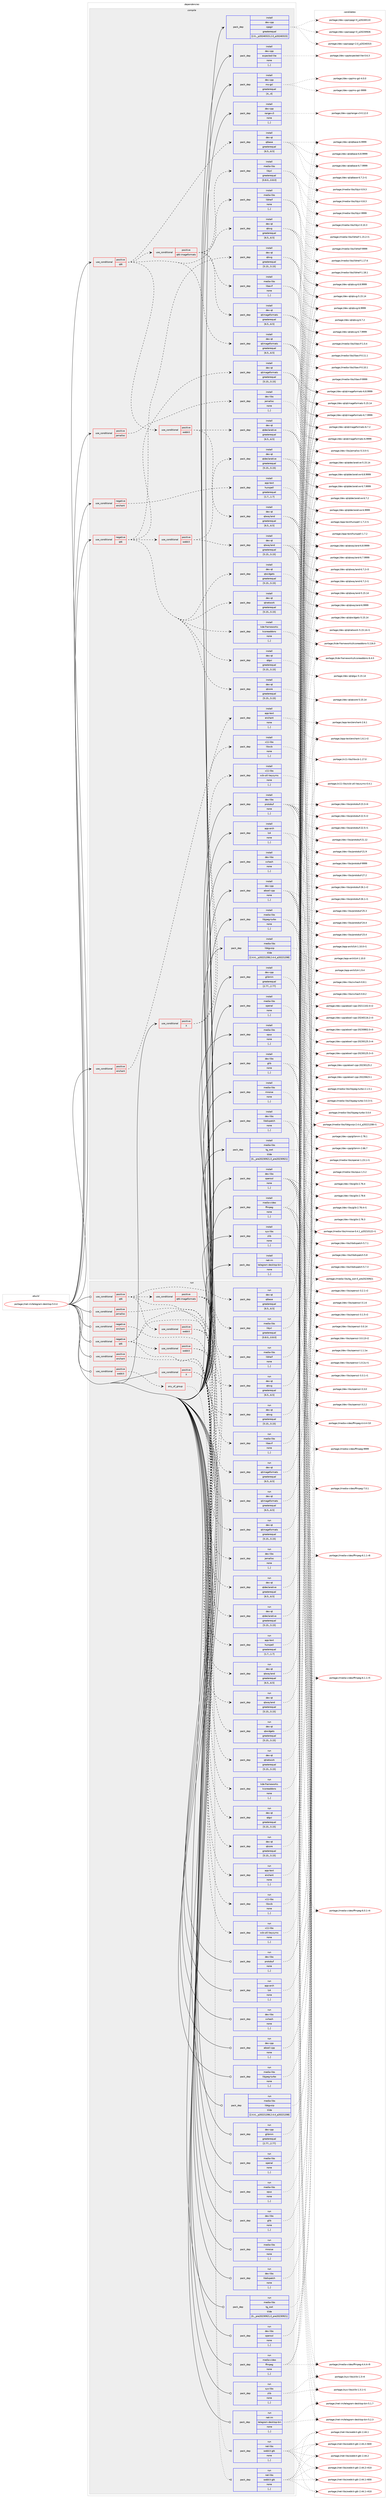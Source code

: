 digraph prolog {

# *************
# Graph options
# *************

newrank=true;
concentrate=true;
compound=true;
graph [rankdir=LR,fontname=Helvetica,fontsize=10,ranksep=1.5];#, ranksep=2.5, nodesep=0.2];
edge  [arrowhead=vee];
node  [fontname=Helvetica,fontsize=10];

# **********
# The ebuild
# **********

subgraph cluster_leftcol {
color=gray;
label=<<i>ebuild</i>>;
id [label="portage://net-im/telegram-desktop-5.0.4", color=red, width=4, href="../net-im/telegram-desktop-5.0.4.svg"];
}

# ****************
# The dependencies
# ****************

subgraph cluster_midcol {
color=gray;
label=<<i>dependencies</i>>;
subgraph cluster_compile {
fillcolor="#eeeeee";
style=filled;
label=<<i>compile</i>>;
subgraph cond92044 {
dependency354029 [label=<<TABLE BORDER="0" CELLBORDER="1" CELLSPACING="0" CELLPADDING="4"><TR><TD ROWSPAN="3" CELLPADDING="10">use_conditional</TD></TR><TR><TD>negative</TD></TR><TR><TD>enchant</TD></TR></TABLE>>, shape=none, color=red];
subgraph pack259375 {
dependency354030 [label=<<TABLE BORDER="0" CELLBORDER="1" CELLSPACING="0" CELLPADDING="4" WIDTH="220"><TR><TD ROWSPAN="6" CELLPADDING="30">pack_dep</TD></TR><TR><TD WIDTH="110">install</TD></TR><TR><TD>app-text</TD></TR><TR><TD>hunspell</TD></TR><TR><TD>greaterequal</TD></TR><TR><TD>[1.7,,,1.7]</TD></TR></TABLE>>, shape=none, color=blue];
}
dependency354029:e -> dependency354030:w [weight=20,style="dashed",arrowhead="vee"];
}
id:e -> dependency354029:w [weight=20,style="solid",arrowhead="vee"];
subgraph cond92045 {
dependency354031 [label=<<TABLE BORDER="0" CELLBORDER="1" CELLSPACING="0" CELLPADDING="4"><TR><TD ROWSPAN="3" CELLPADDING="10">use_conditional</TD></TR><TR><TD>negative</TD></TR><TR><TD>qt6</TD></TR></TABLE>>, shape=none, color=red];
subgraph pack259376 {
dependency354032 [label=<<TABLE BORDER="0" CELLBORDER="1" CELLSPACING="0" CELLPADDING="4" WIDTH="220"><TR><TD ROWSPAN="6" CELLPADDING="30">pack_dep</TD></TR><TR><TD WIDTH="110">install</TD></TR><TR><TD>dev-qt</TD></TR><TR><TD>qtcore</TD></TR><TR><TD>greaterequal</TD></TR><TR><TD>[5.15,,,5.15]</TD></TR></TABLE>>, shape=none, color=blue];
}
dependency354031:e -> dependency354032:w [weight=20,style="dashed",arrowhead="vee"];
subgraph pack259377 {
dependency354033 [label=<<TABLE BORDER="0" CELLBORDER="1" CELLSPACING="0" CELLPADDING="4" WIDTH="220"><TR><TD ROWSPAN="6" CELLPADDING="30">pack_dep</TD></TR><TR><TD WIDTH="110">install</TD></TR><TR><TD>dev-qt</TD></TR><TR><TD>qtgui</TD></TR><TR><TD>greaterequal</TD></TR><TR><TD>[5.15,,,5.15]</TD></TR></TABLE>>, shape=none, color=blue];
}
dependency354031:e -> dependency354033:w [weight=20,style="dashed",arrowhead="vee"];
subgraph pack259378 {
dependency354034 [label=<<TABLE BORDER="0" CELLBORDER="1" CELLSPACING="0" CELLPADDING="4" WIDTH="220"><TR><TD ROWSPAN="6" CELLPADDING="30">pack_dep</TD></TR><TR><TD WIDTH="110">install</TD></TR><TR><TD>dev-qt</TD></TR><TR><TD>qtimageformats</TD></TR><TR><TD>greaterequal</TD></TR><TR><TD>[5.15,,,5.15]</TD></TR></TABLE>>, shape=none, color=blue];
}
dependency354031:e -> dependency354034:w [weight=20,style="dashed",arrowhead="vee"];
subgraph pack259379 {
dependency354035 [label=<<TABLE BORDER="0" CELLBORDER="1" CELLSPACING="0" CELLPADDING="4" WIDTH="220"><TR><TD ROWSPAN="6" CELLPADDING="30">pack_dep</TD></TR><TR><TD WIDTH="110">install</TD></TR><TR><TD>dev-qt</TD></TR><TR><TD>qtnetwork</TD></TR><TR><TD>greaterequal</TD></TR><TR><TD>[5.15,,,5.15]</TD></TR></TABLE>>, shape=none, color=blue];
}
dependency354031:e -> dependency354035:w [weight=20,style="dashed",arrowhead="vee"];
subgraph pack259380 {
dependency354036 [label=<<TABLE BORDER="0" CELLBORDER="1" CELLSPACING="0" CELLPADDING="4" WIDTH="220"><TR><TD ROWSPAN="6" CELLPADDING="30">pack_dep</TD></TR><TR><TD WIDTH="110">install</TD></TR><TR><TD>dev-qt</TD></TR><TR><TD>qtsvg</TD></TR><TR><TD>greaterequal</TD></TR><TR><TD>[5.15,,,5.15]</TD></TR></TABLE>>, shape=none, color=blue];
}
dependency354031:e -> dependency354036:w [weight=20,style="dashed",arrowhead="vee"];
subgraph pack259381 {
dependency354037 [label=<<TABLE BORDER="0" CELLBORDER="1" CELLSPACING="0" CELLPADDING="4" WIDTH="220"><TR><TD ROWSPAN="6" CELLPADDING="30">pack_dep</TD></TR><TR><TD WIDTH="110">install</TD></TR><TR><TD>dev-qt</TD></TR><TR><TD>qtwidgets</TD></TR><TR><TD>greaterequal</TD></TR><TR><TD>[5.15,,,5.15]</TD></TR></TABLE>>, shape=none, color=blue];
}
dependency354031:e -> dependency354037:w [weight=20,style="dashed",arrowhead="vee"];
subgraph pack259382 {
dependency354038 [label=<<TABLE BORDER="0" CELLBORDER="1" CELLSPACING="0" CELLPADDING="4" WIDTH="220"><TR><TD ROWSPAN="6" CELLPADDING="30">pack_dep</TD></TR><TR><TD WIDTH="110">install</TD></TR><TR><TD>kde-frameworks</TD></TR><TR><TD>kcoreaddons</TD></TR><TR><TD>none</TD></TR><TR><TD>[,,]</TD></TR></TABLE>>, shape=none, color=blue];
}
dependency354031:e -> dependency354038:w [weight=20,style="dashed",arrowhead="vee"];
subgraph cond92046 {
dependency354039 [label=<<TABLE BORDER="0" CELLBORDER="1" CELLSPACING="0" CELLPADDING="4"><TR><TD ROWSPAN="3" CELLPADDING="10">use_conditional</TD></TR><TR><TD>positive</TD></TR><TR><TD>webkit</TD></TR></TABLE>>, shape=none, color=red];
subgraph pack259383 {
dependency354040 [label=<<TABLE BORDER="0" CELLBORDER="1" CELLSPACING="0" CELLPADDING="4" WIDTH="220"><TR><TD ROWSPAN="6" CELLPADDING="30">pack_dep</TD></TR><TR><TD WIDTH="110">install</TD></TR><TR><TD>dev-qt</TD></TR><TR><TD>qtdeclarative</TD></TR><TR><TD>greaterequal</TD></TR><TR><TD>[5.15,,,5.15]</TD></TR></TABLE>>, shape=none, color=blue];
}
dependency354039:e -> dependency354040:w [weight=20,style="dashed",arrowhead="vee"];
subgraph pack259384 {
dependency354041 [label=<<TABLE BORDER="0" CELLBORDER="1" CELLSPACING="0" CELLPADDING="4" WIDTH="220"><TR><TD ROWSPAN="6" CELLPADDING="30">pack_dep</TD></TR><TR><TD WIDTH="110">install</TD></TR><TR><TD>dev-qt</TD></TR><TR><TD>qtwayland</TD></TR><TR><TD>greaterequal</TD></TR><TR><TD>[5.15,,,5.15]</TD></TR></TABLE>>, shape=none, color=blue];
}
dependency354039:e -> dependency354041:w [weight=20,style="dashed",arrowhead="vee"];
}
dependency354031:e -> dependency354039:w [weight=20,style="dashed",arrowhead="vee"];
}
id:e -> dependency354031:w [weight=20,style="solid",arrowhead="vee"];
subgraph cond92047 {
dependency354042 [label=<<TABLE BORDER="0" CELLBORDER="1" CELLSPACING="0" CELLPADDING="4"><TR><TD ROWSPAN="3" CELLPADDING="10">use_conditional</TD></TR><TR><TD>positive</TD></TR><TR><TD>X</TD></TR></TABLE>>, shape=none, color=red];
subgraph pack259385 {
dependency354043 [label=<<TABLE BORDER="0" CELLBORDER="1" CELLSPACING="0" CELLPADDING="4" WIDTH="220"><TR><TD ROWSPAN="6" CELLPADDING="30">pack_dep</TD></TR><TR><TD WIDTH="110">install</TD></TR><TR><TD>x11-libs</TD></TR><TR><TD>libxcb</TD></TR><TR><TD>none</TD></TR><TR><TD>[,,]</TD></TR></TABLE>>, shape=none, color=blue];
}
dependency354042:e -> dependency354043:w [weight=20,style="dashed",arrowhead="vee"];
subgraph pack259386 {
dependency354044 [label=<<TABLE BORDER="0" CELLBORDER="1" CELLSPACING="0" CELLPADDING="4" WIDTH="220"><TR><TD ROWSPAN="6" CELLPADDING="30">pack_dep</TD></TR><TR><TD WIDTH="110">install</TD></TR><TR><TD>x11-libs</TD></TR><TR><TD>xcb-util-keysyms</TD></TR><TR><TD>none</TD></TR><TR><TD>[,,]</TD></TR></TABLE>>, shape=none, color=blue];
}
dependency354042:e -> dependency354044:w [weight=20,style="dashed",arrowhead="vee"];
}
id:e -> dependency354042:w [weight=20,style="solid",arrowhead="vee"];
subgraph cond92048 {
dependency354045 [label=<<TABLE BORDER="0" CELLBORDER="1" CELLSPACING="0" CELLPADDING="4"><TR><TD ROWSPAN="3" CELLPADDING="10">use_conditional</TD></TR><TR><TD>positive</TD></TR><TR><TD>enchant</TD></TR></TABLE>>, shape=none, color=red];
subgraph pack259387 {
dependency354046 [label=<<TABLE BORDER="0" CELLBORDER="1" CELLSPACING="0" CELLPADDING="4" WIDTH="220"><TR><TD ROWSPAN="6" CELLPADDING="30">pack_dep</TD></TR><TR><TD WIDTH="110">install</TD></TR><TR><TD>app-text</TD></TR><TR><TD>enchant</TD></TR><TR><TD>none</TD></TR><TR><TD>[,,]</TD></TR></TABLE>>, shape=none, color=blue];
}
dependency354045:e -> dependency354046:w [weight=20,style="dashed",arrowhead="vee"];
}
id:e -> dependency354045:w [weight=20,style="solid",arrowhead="vee"];
subgraph cond92049 {
dependency354047 [label=<<TABLE BORDER="0" CELLBORDER="1" CELLSPACING="0" CELLPADDING="4"><TR><TD ROWSPAN="3" CELLPADDING="10">use_conditional</TD></TR><TR><TD>positive</TD></TR><TR><TD>jemalloc</TD></TR></TABLE>>, shape=none, color=red];
subgraph pack259388 {
dependency354048 [label=<<TABLE BORDER="0" CELLBORDER="1" CELLSPACING="0" CELLPADDING="4" WIDTH="220"><TR><TD ROWSPAN="6" CELLPADDING="30">pack_dep</TD></TR><TR><TD WIDTH="110">install</TD></TR><TR><TD>dev-libs</TD></TR><TR><TD>jemalloc</TD></TR><TR><TD>none</TD></TR><TR><TD>[,,]</TD></TR></TABLE>>, shape=none, color=blue];
}
dependency354047:e -> dependency354048:w [weight=20,style="dashed",arrowhead="vee"];
}
id:e -> dependency354047:w [weight=20,style="solid",arrowhead="vee"];
subgraph cond92050 {
dependency354049 [label=<<TABLE BORDER="0" CELLBORDER="1" CELLSPACING="0" CELLPADDING="4"><TR><TD ROWSPAN="3" CELLPADDING="10">use_conditional</TD></TR><TR><TD>positive</TD></TR><TR><TD>qt6</TD></TR></TABLE>>, shape=none, color=red];
subgraph pack259389 {
dependency354050 [label=<<TABLE BORDER="0" CELLBORDER="1" CELLSPACING="0" CELLPADDING="4" WIDTH="220"><TR><TD ROWSPAN="6" CELLPADDING="30">pack_dep</TD></TR><TR><TD WIDTH="110">install</TD></TR><TR><TD>dev-qt</TD></TR><TR><TD>qtbase</TD></TR><TR><TD>greaterequal</TD></TR><TR><TD>[6.5,,,6.5]</TD></TR></TABLE>>, shape=none, color=blue];
}
dependency354049:e -> dependency354050:w [weight=20,style="dashed",arrowhead="vee"];
subgraph pack259390 {
dependency354051 [label=<<TABLE BORDER="0" CELLBORDER="1" CELLSPACING="0" CELLPADDING="4" WIDTH="220"><TR><TD ROWSPAN="6" CELLPADDING="30">pack_dep</TD></TR><TR><TD WIDTH="110">install</TD></TR><TR><TD>dev-qt</TD></TR><TR><TD>qtimageformats</TD></TR><TR><TD>greaterequal</TD></TR><TR><TD>[6.5,,,6.5]</TD></TR></TABLE>>, shape=none, color=blue];
}
dependency354049:e -> dependency354051:w [weight=20,style="dashed",arrowhead="vee"];
subgraph pack259391 {
dependency354052 [label=<<TABLE BORDER="0" CELLBORDER="1" CELLSPACING="0" CELLPADDING="4" WIDTH="220"><TR><TD ROWSPAN="6" CELLPADDING="30">pack_dep</TD></TR><TR><TD WIDTH="110">install</TD></TR><TR><TD>dev-qt</TD></TR><TR><TD>qtsvg</TD></TR><TR><TD>greaterequal</TD></TR><TR><TD>[6.5,,,6.5]</TD></TR></TABLE>>, shape=none, color=blue];
}
dependency354049:e -> dependency354052:w [weight=20,style="dashed",arrowhead="vee"];
subgraph cond92051 {
dependency354053 [label=<<TABLE BORDER="0" CELLBORDER="1" CELLSPACING="0" CELLPADDING="4"><TR><TD ROWSPAN="3" CELLPADDING="10">use_conditional</TD></TR><TR><TD>positive</TD></TR><TR><TD>webkit</TD></TR></TABLE>>, shape=none, color=red];
subgraph pack259392 {
dependency354054 [label=<<TABLE BORDER="0" CELLBORDER="1" CELLSPACING="0" CELLPADDING="4" WIDTH="220"><TR><TD ROWSPAN="6" CELLPADDING="30">pack_dep</TD></TR><TR><TD WIDTH="110">install</TD></TR><TR><TD>dev-qt</TD></TR><TR><TD>qtdeclarative</TD></TR><TR><TD>greaterequal</TD></TR><TR><TD>[6.5,,,6.5]</TD></TR></TABLE>>, shape=none, color=blue];
}
dependency354053:e -> dependency354054:w [weight=20,style="dashed",arrowhead="vee"];
subgraph pack259393 {
dependency354055 [label=<<TABLE BORDER="0" CELLBORDER="1" CELLSPACING="0" CELLPADDING="4" WIDTH="220"><TR><TD ROWSPAN="6" CELLPADDING="30">pack_dep</TD></TR><TR><TD WIDTH="110">install</TD></TR><TR><TD>dev-qt</TD></TR><TR><TD>qtwayland</TD></TR><TR><TD>greaterequal</TD></TR><TR><TD>[6.5,,,6.5]</TD></TR></TABLE>>, shape=none, color=blue];
}
dependency354053:e -> dependency354055:w [weight=20,style="dashed",arrowhead="vee"];
}
dependency354049:e -> dependency354053:w [weight=20,style="dashed",arrowhead="vee"];
subgraph cond92052 {
dependency354056 [label=<<TABLE BORDER="0" CELLBORDER="1" CELLSPACING="0" CELLPADDING="4"><TR><TD ROWSPAN="3" CELLPADDING="10">use_conditional</TD></TR><TR><TD>positive</TD></TR><TR><TD>qt6-imageformats</TD></TR></TABLE>>, shape=none, color=red];
subgraph pack259394 {
dependency354057 [label=<<TABLE BORDER="0" CELLBORDER="1" CELLSPACING="0" CELLPADDING="4" WIDTH="220"><TR><TD ROWSPAN="6" CELLPADDING="30">pack_dep</TD></TR><TR><TD WIDTH="110">install</TD></TR><TR><TD>dev-qt</TD></TR><TR><TD>qtimageformats</TD></TR><TR><TD>greaterequal</TD></TR><TR><TD>[6.5,,,6.5]</TD></TR></TABLE>>, shape=none, color=blue];
}
dependency354056:e -> dependency354057:w [weight=20,style="dashed",arrowhead="vee"];
subgraph pack259395 {
dependency354058 [label=<<TABLE BORDER="0" CELLBORDER="1" CELLSPACING="0" CELLPADDING="4" WIDTH="220"><TR><TD ROWSPAN="6" CELLPADDING="30">pack_dep</TD></TR><TR><TD WIDTH="110">install</TD></TR><TR><TD>media-libs</TD></TR><TR><TD>libavif</TD></TR><TR><TD>none</TD></TR><TR><TD>[,,]</TD></TR></TABLE>>, shape=none, color=blue];
}
dependency354056:e -> dependency354058:w [weight=20,style="dashed",arrowhead="vee"];
subgraph pack259396 {
dependency354059 [label=<<TABLE BORDER="0" CELLBORDER="1" CELLSPACING="0" CELLPADDING="4" WIDTH="220"><TR><TD ROWSPAN="6" CELLPADDING="30">pack_dep</TD></TR><TR><TD WIDTH="110">install</TD></TR><TR><TD>media-libs</TD></TR><TR><TD>libheif</TD></TR><TR><TD>none</TD></TR><TR><TD>[,,]</TD></TR></TABLE>>, shape=none, color=blue];
}
dependency354056:e -> dependency354059:w [weight=20,style="dashed",arrowhead="vee"];
subgraph pack259397 {
dependency354060 [label=<<TABLE BORDER="0" CELLBORDER="1" CELLSPACING="0" CELLPADDING="4" WIDTH="220"><TR><TD ROWSPAN="6" CELLPADDING="30">pack_dep</TD></TR><TR><TD WIDTH="110">install</TD></TR><TR><TD>media-libs</TD></TR><TR><TD>libjxl</TD></TR><TR><TD>greaterequal</TD></TR><TR><TD>[0.8.0,,,0.8.0]</TD></TR></TABLE>>, shape=none, color=blue];
}
dependency354056:e -> dependency354060:w [weight=20,style="dashed",arrowhead="vee"];
}
dependency354049:e -> dependency354056:w [weight=20,style="dashed",arrowhead="vee"];
}
id:e -> dependency354049:w [weight=20,style="solid",arrowhead="vee"];
subgraph pack259398 {
dependency354061 [label=<<TABLE BORDER="0" CELLBORDER="1" CELLSPACING="0" CELLPADDING="4" WIDTH="220"><TR><TD ROWSPAN="6" CELLPADDING="30">pack_dep</TD></TR><TR><TD WIDTH="110">install</TD></TR><TR><TD>app-arch</TD></TR><TR><TD>lz4</TD></TR><TR><TD>none</TD></TR><TR><TD>[,,]</TD></TR></TABLE>>, shape=none, color=blue];
}
id:e -> dependency354061:w [weight=20,style="solid",arrowhead="vee"];
subgraph pack259399 {
dependency354062 [label=<<TABLE BORDER="0" CELLBORDER="1" CELLSPACING="0" CELLPADDING="4" WIDTH="220"><TR><TD ROWSPAN="6" CELLPADDING="30">pack_dep</TD></TR><TR><TD WIDTH="110">install</TD></TR><TR><TD>dev-cpp</TD></TR><TR><TD>abseil-cpp</TD></TR><TR><TD>none</TD></TR><TR><TD>[,,]</TD></TR></TABLE>>, shape=none, color=blue];
}
id:e -> dependency354062:w [weight=20,style="solid",arrowhead="vee"];
subgraph pack259400 {
dependency354063 [label=<<TABLE BORDER="0" CELLBORDER="1" CELLSPACING="0" CELLPADDING="4" WIDTH="220"><TR><TD ROWSPAN="6" CELLPADDING="30">pack_dep</TD></TR><TR><TD WIDTH="110">install</TD></TR><TR><TD>dev-cpp</TD></TR><TR><TD>cppgir</TD></TR><TR><TD>greaterequal</TD></TR><TR><TD>[2.0,,_p20240315,2.0_p20240315]</TD></TR></TABLE>>, shape=none, color=blue];
}
id:e -> dependency354063:w [weight=20,style="solid",arrowhead="vee"];
subgraph pack259401 {
dependency354064 [label=<<TABLE BORDER="0" CELLBORDER="1" CELLSPACING="0" CELLPADDING="4" WIDTH="220"><TR><TD ROWSPAN="6" CELLPADDING="30">pack_dep</TD></TR><TR><TD WIDTH="110">install</TD></TR><TR><TD>dev-cpp</TD></TR><TR><TD>expected-lite</TD></TR><TR><TD>none</TD></TR><TR><TD>[,,]</TD></TR></TABLE>>, shape=none, color=blue];
}
id:e -> dependency354064:w [weight=20,style="solid",arrowhead="vee"];
subgraph pack259402 {
dependency354065 [label=<<TABLE BORDER="0" CELLBORDER="1" CELLSPACING="0" CELLPADDING="4" WIDTH="220"><TR><TD ROWSPAN="6" CELLPADDING="30">pack_dep</TD></TR><TR><TD WIDTH="110">install</TD></TR><TR><TD>dev-cpp</TD></TR><TR><TD>glibmm</TD></TR><TR><TD>greaterequal</TD></TR><TR><TD>[2.77,,,2.77]</TD></TR></TABLE>>, shape=none, color=blue];
}
id:e -> dependency354065:w [weight=20,style="solid",arrowhead="vee"];
subgraph pack259403 {
dependency354066 [label=<<TABLE BORDER="0" CELLBORDER="1" CELLSPACING="0" CELLPADDING="4" WIDTH="220"><TR><TD ROWSPAN="6" CELLPADDING="30">pack_dep</TD></TR><TR><TD WIDTH="110">install</TD></TR><TR><TD>dev-cpp</TD></TR><TR><TD>ms-gsl</TD></TR><TR><TD>greaterequal</TD></TR><TR><TD>[4,,,4]</TD></TR></TABLE>>, shape=none, color=blue];
}
id:e -> dependency354066:w [weight=20,style="solid",arrowhead="vee"];
subgraph pack259404 {
dependency354067 [label=<<TABLE BORDER="0" CELLBORDER="1" CELLSPACING="0" CELLPADDING="4" WIDTH="220"><TR><TD ROWSPAN="6" CELLPADDING="30">pack_dep</TD></TR><TR><TD WIDTH="110">install</TD></TR><TR><TD>dev-cpp</TD></TR><TR><TD>range-v3</TD></TR><TR><TD>none</TD></TR><TR><TD>[,,]</TD></TR></TABLE>>, shape=none, color=blue];
}
id:e -> dependency354067:w [weight=20,style="solid",arrowhead="vee"];
subgraph pack259405 {
dependency354068 [label=<<TABLE BORDER="0" CELLBORDER="1" CELLSPACING="0" CELLPADDING="4" WIDTH="220"><TR><TD ROWSPAN="6" CELLPADDING="30">pack_dep</TD></TR><TR><TD WIDTH="110">install</TD></TR><TR><TD>dev-libs</TD></TR><TR><TD>glib</TD></TR><TR><TD>none</TD></TR><TR><TD>[,,]</TD></TR></TABLE>>, shape=none, color=blue];
}
id:e -> dependency354068:w [weight=20,style="solid",arrowhead="vee"];
subgraph pack259406 {
dependency354069 [label=<<TABLE BORDER="0" CELLBORDER="1" CELLSPACING="0" CELLPADDING="4" WIDTH="220"><TR><TD ROWSPAN="6" CELLPADDING="30">pack_dep</TD></TR><TR><TD WIDTH="110">install</TD></TR><TR><TD>dev-libs</TD></TR><TR><TD>libdispatch</TD></TR><TR><TD>none</TD></TR><TR><TD>[,,]</TD></TR></TABLE>>, shape=none, color=blue];
}
id:e -> dependency354069:w [weight=20,style="solid",arrowhead="vee"];
subgraph pack259407 {
dependency354070 [label=<<TABLE BORDER="0" CELLBORDER="1" CELLSPACING="0" CELLPADDING="4" WIDTH="220"><TR><TD ROWSPAN="6" CELLPADDING="30">pack_dep</TD></TR><TR><TD WIDTH="110">install</TD></TR><TR><TD>dev-libs</TD></TR><TR><TD>openssl</TD></TR><TR><TD>none</TD></TR><TR><TD>[,,]</TD></TR></TABLE>>, shape=none, color=blue];
}
id:e -> dependency354070:w [weight=20,style="solid",arrowhead="vee"];
subgraph pack259408 {
dependency354071 [label=<<TABLE BORDER="0" CELLBORDER="1" CELLSPACING="0" CELLPADDING="4" WIDTH="220"><TR><TD ROWSPAN="6" CELLPADDING="30">pack_dep</TD></TR><TR><TD WIDTH="110">install</TD></TR><TR><TD>dev-libs</TD></TR><TR><TD>protobuf</TD></TR><TR><TD>none</TD></TR><TR><TD>[,,]</TD></TR></TABLE>>, shape=none, color=blue];
}
id:e -> dependency354071:w [weight=20,style="solid",arrowhead="vee"];
subgraph pack259409 {
dependency354072 [label=<<TABLE BORDER="0" CELLBORDER="1" CELLSPACING="0" CELLPADDING="4" WIDTH="220"><TR><TD ROWSPAN="6" CELLPADDING="30">pack_dep</TD></TR><TR><TD WIDTH="110">install</TD></TR><TR><TD>dev-libs</TD></TR><TR><TD>xxhash</TD></TR><TR><TD>none</TD></TR><TR><TD>[,,]</TD></TR></TABLE>>, shape=none, color=blue];
}
id:e -> dependency354072:w [weight=20,style="solid",arrowhead="vee"];
subgraph pack259410 {
dependency354073 [label=<<TABLE BORDER="0" CELLBORDER="1" CELLSPACING="0" CELLPADDING="4" WIDTH="220"><TR><TD ROWSPAN="6" CELLPADDING="30">pack_dep</TD></TR><TR><TD WIDTH="110">install</TD></TR><TR><TD>media-libs</TD></TR><TR><TD>libjpeg-turbo</TD></TR><TR><TD>none</TD></TR><TR><TD>[,,]</TD></TR></TABLE>>, shape=none, color=blue];
}
id:e -> dependency354073:w [weight=20,style="solid",arrowhead="vee"];
subgraph pack259411 {
dependency354074 [label=<<TABLE BORDER="0" CELLBORDER="1" CELLSPACING="0" CELLPADDING="4" WIDTH="220"><TR><TD ROWSPAN="6" CELLPADDING="30">pack_dep</TD></TR><TR><TD WIDTH="110">install</TD></TR><TR><TD>media-libs</TD></TR><TR><TD>libtgvoip</TD></TR><TR><TD>tilde</TD></TR><TR><TD>[2.4.4,,_p20221208,2.4.4_p20221208]</TD></TR></TABLE>>, shape=none, color=blue];
}
id:e -> dependency354074:w [weight=20,style="solid",arrowhead="vee"];
subgraph pack259412 {
dependency354075 [label=<<TABLE BORDER="0" CELLBORDER="1" CELLSPACING="0" CELLPADDING="4" WIDTH="220"><TR><TD ROWSPAN="6" CELLPADDING="30">pack_dep</TD></TR><TR><TD WIDTH="110">install</TD></TR><TR><TD>media-libs</TD></TR><TR><TD>openal</TD></TR><TR><TD>none</TD></TR><TR><TD>[,,]</TD></TR></TABLE>>, shape=none, color=blue];
}
id:e -> dependency354075:w [weight=20,style="solid",arrowhead="vee"];
subgraph pack259413 {
dependency354076 [label=<<TABLE BORDER="0" CELLBORDER="1" CELLSPACING="0" CELLPADDING="4" WIDTH="220"><TR><TD ROWSPAN="6" CELLPADDING="30">pack_dep</TD></TR><TR><TD WIDTH="110">install</TD></TR><TR><TD>media-libs</TD></TR><TR><TD>opus</TD></TR><TR><TD>none</TD></TR><TR><TD>[,,]</TD></TR></TABLE>>, shape=none, color=blue];
}
id:e -> dependency354076:w [weight=20,style="solid",arrowhead="vee"];
subgraph pack259414 {
dependency354077 [label=<<TABLE BORDER="0" CELLBORDER="1" CELLSPACING="0" CELLPADDING="4" WIDTH="220"><TR><TD ROWSPAN="6" CELLPADDING="30">pack_dep</TD></TR><TR><TD WIDTH="110">install</TD></TR><TR><TD>media-libs</TD></TR><TR><TD>rnnoise</TD></TR><TR><TD>none</TD></TR><TR><TD>[,,]</TD></TR></TABLE>>, shape=none, color=blue];
}
id:e -> dependency354077:w [weight=20,style="solid",arrowhead="vee"];
subgraph pack259415 {
dependency354078 [label=<<TABLE BORDER="0" CELLBORDER="1" CELLSPACING="0" CELLPADDING="4" WIDTH="220"><TR><TD ROWSPAN="6" CELLPADDING="30">pack_dep</TD></TR><TR><TD WIDTH="110">install</TD></TR><TR><TD>media-libs</TD></TR><TR><TD>tg_owt</TD></TR><TR><TD>tilde</TD></TR><TR><TD>[0,,_pre20230921,0_pre20230921]</TD></TR></TABLE>>, shape=none, color=blue];
}
id:e -> dependency354078:w [weight=20,style="solid",arrowhead="vee"];
subgraph pack259416 {
dependency354079 [label=<<TABLE BORDER="0" CELLBORDER="1" CELLSPACING="0" CELLPADDING="4" WIDTH="220"><TR><TD ROWSPAN="6" CELLPADDING="30">pack_dep</TD></TR><TR><TD WIDTH="110">install</TD></TR><TR><TD>media-video</TD></TR><TR><TD>ffmpeg</TD></TR><TR><TD>none</TD></TR><TR><TD>[,,]</TD></TR></TABLE>>, shape=none, color=blue];
}
id:e -> dependency354079:w [weight=20,style="solid",arrowhead="vee"];
subgraph pack259417 {
dependency354080 [label=<<TABLE BORDER="0" CELLBORDER="1" CELLSPACING="0" CELLPADDING="4" WIDTH="220"><TR><TD ROWSPAN="6" CELLPADDING="30">pack_dep</TD></TR><TR><TD WIDTH="110">install</TD></TR><TR><TD>sys-libs</TD></TR><TR><TD>zlib</TD></TR><TR><TD>none</TD></TR><TR><TD>[,,]</TD></TR></TABLE>>, shape=none, color=blue];
}
id:e -> dependency354080:w [weight=20,style="solid",arrowhead="vee"];
subgraph pack259418 {
dependency354081 [label=<<TABLE BORDER="0" CELLBORDER="1" CELLSPACING="0" CELLPADDING="4" WIDTH="220"><TR><TD ROWSPAN="6" CELLPADDING="30">pack_dep</TD></TR><TR><TD WIDTH="110">install</TD></TR><TR><TD>net-im</TD></TR><TR><TD>telegram-desktop-bin</TD></TR><TR><TD>none</TD></TR><TR><TD>[,,]</TD></TR></TABLE>>, shape=none, color=blue];
}
id:e -> dependency354081:w [weight=20,style="solid",arrowhead="vee"];
}
subgraph cluster_compileandrun {
fillcolor="#eeeeee";
style=filled;
label=<<i>compile and run</i>>;
}
subgraph cluster_run {
fillcolor="#eeeeee";
style=filled;
label=<<i>run</i>>;
subgraph cond92053 {
dependency354082 [label=<<TABLE BORDER="0" CELLBORDER="1" CELLSPACING="0" CELLPADDING="4"><TR><TD ROWSPAN="3" CELLPADDING="10">use_conditional</TD></TR><TR><TD>negative</TD></TR><TR><TD>enchant</TD></TR></TABLE>>, shape=none, color=red];
subgraph pack259419 {
dependency354083 [label=<<TABLE BORDER="0" CELLBORDER="1" CELLSPACING="0" CELLPADDING="4" WIDTH="220"><TR><TD ROWSPAN="6" CELLPADDING="30">pack_dep</TD></TR><TR><TD WIDTH="110">run</TD></TR><TR><TD>app-text</TD></TR><TR><TD>hunspell</TD></TR><TR><TD>greaterequal</TD></TR><TR><TD>[1.7,,,1.7]</TD></TR></TABLE>>, shape=none, color=blue];
}
dependency354082:e -> dependency354083:w [weight=20,style="dashed",arrowhead="vee"];
}
id:e -> dependency354082:w [weight=20,style="solid",arrowhead="odot"];
subgraph cond92054 {
dependency354084 [label=<<TABLE BORDER="0" CELLBORDER="1" CELLSPACING="0" CELLPADDING="4"><TR><TD ROWSPAN="3" CELLPADDING="10">use_conditional</TD></TR><TR><TD>negative</TD></TR><TR><TD>qt6</TD></TR></TABLE>>, shape=none, color=red];
subgraph pack259420 {
dependency354085 [label=<<TABLE BORDER="0" CELLBORDER="1" CELLSPACING="0" CELLPADDING="4" WIDTH="220"><TR><TD ROWSPAN="6" CELLPADDING="30">pack_dep</TD></TR><TR><TD WIDTH="110">run</TD></TR><TR><TD>dev-qt</TD></TR><TR><TD>qtcore</TD></TR><TR><TD>greaterequal</TD></TR><TR><TD>[5.15,,,5.15]</TD></TR></TABLE>>, shape=none, color=blue];
}
dependency354084:e -> dependency354085:w [weight=20,style="dashed",arrowhead="vee"];
subgraph pack259421 {
dependency354086 [label=<<TABLE BORDER="0" CELLBORDER="1" CELLSPACING="0" CELLPADDING="4" WIDTH="220"><TR><TD ROWSPAN="6" CELLPADDING="30">pack_dep</TD></TR><TR><TD WIDTH="110">run</TD></TR><TR><TD>dev-qt</TD></TR><TR><TD>qtgui</TD></TR><TR><TD>greaterequal</TD></TR><TR><TD>[5.15,,,5.15]</TD></TR></TABLE>>, shape=none, color=blue];
}
dependency354084:e -> dependency354086:w [weight=20,style="dashed",arrowhead="vee"];
subgraph pack259422 {
dependency354087 [label=<<TABLE BORDER="0" CELLBORDER="1" CELLSPACING="0" CELLPADDING="4" WIDTH="220"><TR><TD ROWSPAN="6" CELLPADDING="30">pack_dep</TD></TR><TR><TD WIDTH="110">run</TD></TR><TR><TD>dev-qt</TD></TR><TR><TD>qtimageformats</TD></TR><TR><TD>greaterequal</TD></TR><TR><TD>[5.15,,,5.15]</TD></TR></TABLE>>, shape=none, color=blue];
}
dependency354084:e -> dependency354087:w [weight=20,style="dashed",arrowhead="vee"];
subgraph pack259423 {
dependency354088 [label=<<TABLE BORDER="0" CELLBORDER="1" CELLSPACING="0" CELLPADDING="4" WIDTH="220"><TR><TD ROWSPAN="6" CELLPADDING="30">pack_dep</TD></TR><TR><TD WIDTH="110">run</TD></TR><TR><TD>dev-qt</TD></TR><TR><TD>qtnetwork</TD></TR><TR><TD>greaterequal</TD></TR><TR><TD>[5.15,,,5.15]</TD></TR></TABLE>>, shape=none, color=blue];
}
dependency354084:e -> dependency354088:w [weight=20,style="dashed",arrowhead="vee"];
subgraph pack259424 {
dependency354089 [label=<<TABLE BORDER="0" CELLBORDER="1" CELLSPACING="0" CELLPADDING="4" WIDTH="220"><TR><TD ROWSPAN="6" CELLPADDING="30">pack_dep</TD></TR><TR><TD WIDTH="110">run</TD></TR><TR><TD>dev-qt</TD></TR><TR><TD>qtsvg</TD></TR><TR><TD>greaterequal</TD></TR><TR><TD>[5.15,,,5.15]</TD></TR></TABLE>>, shape=none, color=blue];
}
dependency354084:e -> dependency354089:w [weight=20,style="dashed",arrowhead="vee"];
subgraph pack259425 {
dependency354090 [label=<<TABLE BORDER="0" CELLBORDER="1" CELLSPACING="0" CELLPADDING="4" WIDTH="220"><TR><TD ROWSPAN="6" CELLPADDING="30">pack_dep</TD></TR><TR><TD WIDTH="110">run</TD></TR><TR><TD>dev-qt</TD></TR><TR><TD>qtwidgets</TD></TR><TR><TD>greaterequal</TD></TR><TR><TD>[5.15,,,5.15]</TD></TR></TABLE>>, shape=none, color=blue];
}
dependency354084:e -> dependency354090:w [weight=20,style="dashed",arrowhead="vee"];
subgraph pack259426 {
dependency354091 [label=<<TABLE BORDER="0" CELLBORDER="1" CELLSPACING="0" CELLPADDING="4" WIDTH="220"><TR><TD ROWSPAN="6" CELLPADDING="30">pack_dep</TD></TR><TR><TD WIDTH="110">run</TD></TR><TR><TD>kde-frameworks</TD></TR><TR><TD>kcoreaddons</TD></TR><TR><TD>none</TD></TR><TR><TD>[,,]</TD></TR></TABLE>>, shape=none, color=blue];
}
dependency354084:e -> dependency354091:w [weight=20,style="dashed",arrowhead="vee"];
subgraph cond92055 {
dependency354092 [label=<<TABLE BORDER="0" CELLBORDER="1" CELLSPACING="0" CELLPADDING="4"><TR><TD ROWSPAN="3" CELLPADDING="10">use_conditional</TD></TR><TR><TD>positive</TD></TR><TR><TD>webkit</TD></TR></TABLE>>, shape=none, color=red];
subgraph pack259427 {
dependency354093 [label=<<TABLE BORDER="0" CELLBORDER="1" CELLSPACING="0" CELLPADDING="4" WIDTH="220"><TR><TD ROWSPAN="6" CELLPADDING="30">pack_dep</TD></TR><TR><TD WIDTH="110">run</TD></TR><TR><TD>dev-qt</TD></TR><TR><TD>qtdeclarative</TD></TR><TR><TD>greaterequal</TD></TR><TR><TD>[5.15,,,5.15]</TD></TR></TABLE>>, shape=none, color=blue];
}
dependency354092:e -> dependency354093:w [weight=20,style="dashed",arrowhead="vee"];
subgraph pack259428 {
dependency354094 [label=<<TABLE BORDER="0" CELLBORDER="1" CELLSPACING="0" CELLPADDING="4" WIDTH="220"><TR><TD ROWSPAN="6" CELLPADDING="30">pack_dep</TD></TR><TR><TD WIDTH="110">run</TD></TR><TR><TD>dev-qt</TD></TR><TR><TD>qtwayland</TD></TR><TR><TD>greaterequal</TD></TR><TR><TD>[5.15,,,5.15]</TD></TR></TABLE>>, shape=none, color=blue];
}
dependency354092:e -> dependency354094:w [weight=20,style="dashed",arrowhead="vee"];
}
dependency354084:e -> dependency354092:w [weight=20,style="dashed",arrowhead="vee"];
}
id:e -> dependency354084:w [weight=20,style="solid",arrowhead="odot"];
subgraph cond92056 {
dependency354095 [label=<<TABLE BORDER="0" CELLBORDER="1" CELLSPACING="0" CELLPADDING="4"><TR><TD ROWSPAN="3" CELLPADDING="10">use_conditional</TD></TR><TR><TD>positive</TD></TR><TR><TD>X</TD></TR></TABLE>>, shape=none, color=red];
subgraph pack259429 {
dependency354096 [label=<<TABLE BORDER="0" CELLBORDER="1" CELLSPACING="0" CELLPADDING="4" WIDTH="220"><TR><TD ROWSPAN="6" CELLPADDING="30">pack_dep</TD></TR><TR><TD WIDTH="110">run</TD></TR><TR><TD>x11-libs</TD></TR><TR><TD>libxcb</TD></TR><TR><TD>none</TD></TR><TR><TD>[,,]</TD></TR></TABLE>>, shape=none, color=blue];
}
dependency354095:e -> dependency354096:w [weight=20,style="dashed",arrowhead="vee"];
subgraph pack259430 {
dependency354097 [label=<<TABLE BORDER="0" CELLBORDER="1" CELLSPACING="0" CELLPADDING="4" WIDTH="220"><TR><TD ROWSPAN="6" CELLPADDING="30">pack_dep</TD></TR><TR><TD WIDTH="110">run</TD></TR><TR><TD>x11-libs</TD></TR><TR><TD>xcb-util-keysyms</TD></TR><TR><TD>none</TD></TR><TR><TD>[,,]</TD></TR></TABLE>>, shape=none, color=blue];
}
dependency354095:e -> dependency354097:w [weight=20,style="dashed",arrowhead="vee"];
}
id:e -> dependency354095:w [weight=20,style="solid",arrowhead="odot"];
subgraph cond92057 {
dependency354098 [label=<<TABLE BORDER="0" CELLBORDER="1" CELLSPACING="0" CELLPADDING="4"><TR><TD ROWSPAN="3" CELLPADDING="10">use_conditional</TD></TR><TR><TD>positive</TD></TR><TR><TD>enchant</TD></TR></TABLE>>, shape=none, color=red];
subgraph pack259431 {
dependency354099 [label=<<TABLE BORDER="0" CELLBORDER="1" CELLSPACING="0" CELLPADDING="4" WIDTH="220"><TR><TD ROWSPAN="6" CELLPADDING="30">pack_dep</TD></TR><TR><TD WIDTH="110">run</TD></TR><TR><TD>app-text</TD></TR><TR><TD>enchant</TD></TR><TR><TD>none</TD></TR><TR><TD>[,,]</TD></TR></TABLE>>, shape=none, color=blue];
}
dependency354098:e -> dependency354099:w [weight=20,style="dashed",arrowhead="vee"];
}
id:e -> dependency354098:w [weight=20,style="solid",arrowhead="odot"];
subgraph cond92058 {
dependency354100 [label=<<TABLE BORDER="0" CELLBORDER="1" CELLSPACING="0" CELLPADDING="4"><TR><TD ROWSPAN="3" CELLPADDING="10">use_conditional</TD></TR><TR><TD>positive</TD></TR><TR><TD>jemalloc</TD></TR></TABLE>>, shape=none, color=red];
subgraph pack259432 {
dependency354101 [label=<<TABLE BORDER="0" CELLBORDER="1" CELLSPACING="0" CELLPADDING="4" WIDTH="220"><TR><TD ROWSPAN="6" CELLPADDING="30">pack_dep</TD></TR><TR><TD WIDTH="110">run</TD></TR><TR><TD>dev-libs</TD></TR><TR><TD>jemalloc</TD></TR><TR><TD>none</TD></TR><TR><TD>[,,]</TD></TR></TABLE>>, shape=none, color=blue];
}
dependency354100:e -> dependency354101:w [weight=20,style="dashed",arrowhead="vee"];
}
id:e -> dependency354100:w [weight=20,style="solid",arrowhead="odot"];
subgraph cond92059 {
dependency354102 [label=<<TABLE BORDER="0" CELLBORDER="1" CELLSPACING="0" CELLPADDING="4"><TR><TD ROWSPAN="3" CELLPADDING="10">use_conditional</TD></TR><TR><TD>positive</TD></TR><TR><TD>qt6</TD></TR></TABLE>>, shape=none, color=red];
subgraph pack259433 {
dependency354103 [label=<<TABLE BORDER="0" CELLBORDER="1" CELLSPACING="0" CELLPADDING="4" WIDTH="220"><TR><TD ROWSPAN="6" CELLPADDING="30">pack_dep</TD></TR><TR><TD WIDTH="110">run</TD></TR><TR><TD>dev-qt</TD></TR><TR><TD>qtbase</TD></TR><TR><TD>greaterequal</TD></TR><TR><TD>[6.5,,,6.5]</TD></TR></TABLE>>, shape=none, color=blue];
}
dependency354102:e -> dependency354103:w [weight=20,style="dashed",arrowhead="vee"];
subgraph pack259434 {
dependency354104 [label=<<TABLE BORDER="0" CELLBORDER="1" CELLSPACING="0" CELLPADDING="4" WIDTH="220"><TR><TD ROWSPAN="6" CELLPADDING="30">pack_dep</TD></TR><TR><TD WIDTH="110">run</TD></TR><TR><TD>dev-qt</TD></TR><TR><TD>qtimageformats</TD></TR><TR><TD>greaterequal</TD></TR><TR><TD>[6.5,,,6.5]</TD></TR></TABLE>>, shape=none, color=blue];
}
dependency354102:e -> dependency354104:w [weight=20,style="dashed",arrowhead="vee"];
subgraph pack259435 {
dependency354105 [label=<<TABLE BORDER="0" CELLBORDER="1" CELLSPACING="0" CELLPADDING="4" WIDTH="220"><TR><TD ROWSPAN="6" CELLPADDING="30">pack_dep</TD></TR><TR><TD WIDTH="110">run</TD></TR><TR><TD>dev-qt</TD></TR><TR><TD>qtsvg</TD></TR><TR><TD>greaterequal</TD></TR><TR><TD>[6.5,,,6.5]</TD></TR></TABLE>>, shape=none, color=blue];
}
dependency354102:e -> dependency354105:w [weight=20,style="dashed",arrowhead="vee"];
subgraph cond92060 {
dependency354106 [label=<<TABLE BORDER="0" CELLBORDER="1" CELLSPACING="0" CELLPADDING="4"><TR><TD ROWSPAN="3" CELLPADDING="10">use_conditional</TD></TR><TR><TD>positive</TD></TR><TR><TD>webkit</TD></TR></TABLE>>, shape=none, color=red];
subgraph pack259436 {
dependency354107 [label=<<TABLE BORDER="0" CELLBORDER="1" CELLSPACING="0" CELLPADDING="4" WIDTH="220"><TR><TD ROWSPAN="6" CELLPADDING="30">pack_dep</TD></TR><TR><TD WIDTH="110">run</TD></TR><TR><TD>dev-qt</TD></TR><TR><TD>qtdeclarative</TD></TR><TR><TD>greaterequal</TD></TR><TR><TD>[6.5,,,6.5]</TD></TR></TABLE>>, shape=none, color=blue];
}
dependency354106:e -> dependency354107:w [weight=20,style="dashed",arrowhead="vee"];
subgraph pack259437 {
dependency354108 [label=<<TABLE BORDER="0" CELLBORDER="1" CELLSPACING="0" CELLPADDING="4" WIDTH="220"><TR><TD ROWSPAN="6" CELLPADDING="30">pack_dep</TD></TR><TR><TD WIDTH="110">run</TD></TR><TR><TD>dev-qt</TD></TR><TR><TD>qtwayland</TD></TR><TR><TD>greaterequal</TD></TR><TR><TD>[6.5,,,6.5]</TD></TR></TABLE>>, shape=none, color=blue];
}
dependency354106:e -> dependency354108:w [weight=20,style="dashed",arrowhead="vee"];
}
dependency354102:e -> dependency354106:w [weight=20,style="dashed",arrowhead="vee"];
subgraph cond92061 {
dependency354109 [label=<<TABLE BORDER="0" CELLBORDER="1" CELLSPACING="0" CELLPADDING="4"><TR><TD ROWSPAN="3" CELLPADDING="10">use_conditional</TD></TR><TR><TD>positive</TD></TR><TR><TD>qt6-imageformats</TD></TR></TABLE>>, shape=none, color=red];
subgraph pack259438 {
dependency354110 [label=<<TABLE BORDER="0" CELLBORDER="1" CELLSPACING="0" CELLPADDING="4" WIDTH="220"><TR><TD ROWSPAN="6" CELLPADDING="30">pack_dep</TD></TR><TR><TD WIDTH="110">run</TD></TR><TR><TD>dev-qt</TD></TR><TR><TD>qtimageformats</TD></TR><TR><TD>greaterequal</TD></TR><TR><TD>[6.5,,,6.5]</TD></TR></TABLE>>, shape=none, color=blue];
}
dependency354109:e -> dependency354110:w [weight=20,style="dashed",arrowhead="vee"];
subgraph pack259439 {
dependency354111 [label=<<TABLE BORDER="0" CELLBORDER="1" CELLSPACING="0" CELLPADDING="4" WIDTH="220"><TR><TD ROWSPAN="6" CELLPADDING="30">pack_dep</TD></TR><TR><TD WIDTH="110">run</TD></TR><TR><TD>media-libs</TD></TR><TR><TD>libavif</TD></TR><TR><TD>none</TD></TR><TR><TD>[,,]</TD></TR></TABLE>>, shape=none, color=blue];
}
dependency354109:e -> dependency354111:w [weight=20,style="dashed",arrowhead="vee"];
subgraph pack259440 {
dependency354112 [label=<<TABLE BORDER="0" CELLBORDER="1" CELLSPACING="0" CELLPADDING="4" WIDTH="220"><TR><TD ROWSPAN="6" CELLPADDING="30">pack_dep</TD></TR><TR><TD WIDTH="110">run</TD></TR><TR><TD>media-libs</TD></TR><TR><TD>libheif</TD></TR><TR><TD>none</TD></TR><TR><TD>[,,]</TD></TR></TABLE>>, shape=none, color=blue];
}
dependency354109:e -> dependency354112:w [weight=20,style="dashed",arrowhead="vee"];
subgraph pack259441 {
dependency354113 [label=<<TABLE BORDER="0" CELLBORDER="1" CELLSPACING="0" CELLPADDING="4" WIDTH="220"><TR><TD ROWSPAN="6" CELLPADDING="30">pack_dep</TD></TR><TR><TD WIDTH="110">run</TD></TR><TR><TD>media-libs</TD></TR><TR><TD>libjxl</TD></TR><TR><TD>greaterequal</TD></TR><TR><TD>[0.8.0,,,0.8.0]</TD></TR></TABLE>>, shape=none, color=blue];
}
dependency354109:e -> dependency354113:w [weight=20,style="dashed",arrowhead="vee"];
}
dependency354102:e -> dependency354109:w [weight=20,style="dashed",arrowhead="vee"];
}
id:e -> dependency354102:w [weight=20,style="solid",arrowhead="odot"];
subgraph cond92062 {
dependency354114 [label=<<TABLE BORDER="0" CELLBORDER="1" CELLSPACING="0" CELLPADDING="4"><TR><TD ROWSPAN="3" CELLPADDING="10">use_conditional</TD></TR><TR><TD>positive</TD></TR><TR><TD>webkit</TD></TR></TABLE>>, shape=none, color=red];
subgraph any2428 {
dependency354115 [label=<<TABLE BORDER="0" CELLBORDER="1" CELLSPACING="0" CELLPADDING="4"><TR><TD CELLPADDING="10">any_of_group</TD></TR></TABLE>>, shape=none, color=red];subgraph pack259442 {
dependency354116 [label=<<TABLE BORDER="0" CELLBORDER="1" CELLSPACING="0" CELLPADDING="4" WIDTH="220"><TR><TD ROWSPAN="6" CELLPADDING="30">pack_dep</TD></TR><TR><TD WIDTH="110">run</TD></TR><TR><TD>net-libs</TD></TR><TR><TD>webkit-gtk</TD></TR><TR><TD>none</TD></TR><TR><TD>[,,]</TD></TR></TABLE>>, shape=none, color=blue];
}
dependency354115:e -> dependency354116:w [weight=20,style="dotted",arrowhead="oinv"];
subgraph pack259443 {
dependency354117 [label=<<TABLE BORDER="0" CELLBORDER="1" CELLSPACING="0" CELLPADDING="4" WIDTH="220"><TR><TD ROWSPAN="6" CELLPADDING="30">pack_dep</TD></TR><TR><TD WIDTH="110">run</TD></TR><TR><TD>net-libs</TD></TR><TR><TD>webkit-gtk</TD></TR><TR><TD>none</TD></TR><TR><TD>[,,]</TD></TR></TABLE>>, shape=none, color=blue];
}
dependency354115:e -> dependency354117:w [weight=20,style="dotted",arrowhead="oinv"];
}
dependency354114:e -> dependency354115:w [weight=20,style="dashed",arrowhead="vee"];
}
id:e -> dependency354114:w [weight=20,style="solid",arrowhead="odot"];
subgraph pack259444 {
dependency354118 [label=<<TABLE BORDER="0" CELLBORDER="1" CELLSPACING="0" CELLPADDING="4" WIDTH="220"><TR><TD ROWSPAN="6" CELLPADDING="30">pack_dep</TD></TR><TR><TD WIDTH="110">run</TD></TR><TR><TD>app-arch</TD></TR><TR><TD>lz4</TD></TR><TR><TD>none</TD></TR><TR><TD>[,,]</TD></TR></TABLE>>, shape=none, color=blue];
}
id:e -> dependency354118:w [weight=20,style="solid",arrowhead="odot"];
subgraph pack259445 {
dependency354119 [label=<<TABLE BORDER="0" CELLBORDER="1" CELLSPACING="0" CELLPADDING="4" WIDTH="220"><TR><TD ROWSPAN="6" CELLPADDING="30">pack_dep</TD></TR><TR><TD WIDTH="110">run</TD></TR><TR><TD>dev-cpp</TD></TR><TR><TD>abseil-cpp</TD></TR><TR><TD>none</TD></TR><TR><TD>[,,]</TD></TR></TABLE>>, shape=none, color=blue];
}
id:e -> dependency354119:w [weight=20,style="solid",arrowhead="odot"];
subgraph pack259446 {
dependency354120 [label=<<TABLE BORDER="0" CELLBORDER="1" CELLSPACING="0" CELLPADDING="4" WIDTH="220"><TR><TD ROWSPAN="6" CELLPADDING="30">pack_dep</TD></TR><TR><TD WIDTH="110">run</TD></TR><TR><TD>dev-cpp</TD></TR><TR><TD>glibmm</TD></TR><TR><TD>greaterequal</TD></TR><TR><TD>[2.77,,,2.77]</TD></TR></TABLE>>, shape=none, color=blue];
}
id:e -> dependency354120:w [weight=20,style="solid",arrowhead="odot"];
subgraph pack259447 {
dependency354121 [label=<<TABLE BORDER="0" CELLBORDER="1" CELLSPACING="0" CELLPADDING="4" WIDTH="220"><TR><TD ROWSPAN="6" CELLPADDING="30">pack_dep</TD></TR><TR><TD WIDTH="110">run</TD></TR><TR><TD>dev-libs</TD></TR><TR><TD>glib</TD></TR><TR><TD>none</TD></TR><TR><TD>[,,]</TD></TR></TABLE>>, shape=none, color=blue];
}
id:e -> dependency354121:w [weight=20,style="solid",arrowhead="odot"];
subgraph pack259448 {
dependency354122 [label=<<TABLE BORDER="0" CELLBORDER="1" CELLSPACING="0" CELLPADDING="4" WIDTH="220"><TR><TD ROWSPAN="6" CELLPADDING="30">pack_dep</TD></TR><TR><TD WIDTH="110">run</TD></TR><TR><TD>dev-libs</TD></TR><TR><TD>libdispatch</TD></TR><TR><TD>none</TD></TR><TR><TD>[,,]</TD></TR></TABLE>>, shape=none, color=blue];
}
id:e -> dependency354122:w [weight=20,style="solid",arrowhead="odot"];
subgraph pack259449 {
dependency354123 [label=<<TABLE BORDER="0" CELLBORDER="1" CELLSPACING="0" CELLPADDING="4" WIDTH="220"><TR><TD ROWSPAN="6" CELLPADDING="30">pack_dep</TD></TR><TR><TD WIDTH="110">run</TD></TR><TR><TD>dev-libs</TD></TR><TR><TD>openssl</TD></TR><TR><TD>none</TD></TR><TR><TD>[,,]</TD></TR></TABLE>>, shape=none, color=blue];
}
id:e -> dependency354123:w [weight=20,style="solid",arrowhead="odot"];
subgraph pack259450 {
dependency354124 [label=<<TABLE BORDER="0" CELLBORDER="1" CELLSPACING="0" CELLPADDING="4" WIDTH="220"><TR><TD ROWSPAN="6" CELLPADDING="30">pack_dep</TD></TR><TR><TD WIDTH="110">run</TD></TR><TR><TD>dev-libs</TD></TR><TR><TD>protobuf</TD></TR><TR><TD>none</TD></TR><TR><TD>[,,]</TD></TR></TABLE>>, shape=none, color=blue];
}
id:e -> dependency354124:w [weight=20,style="solid",arrowhead="odot"];
subgraph pack259451 {
dependency354125 [label=<<TABLE BORDER="0" CELLBORDER="1" CELLSPACING="0" CELLPADDING="4" WIDTH="220"><TR><TD ROWSPAN="6" CELLPADDING="30">pack_dep</TD></TR><TR><TD WIDTH="110">run</TD></TR><TR><TD>dev-libs</TD></TR><TR><TD>xxhash</TD></TR><TR><TD>none</TD></TR><TR><TD>[,,]</TD></TR></TABLE>>, shape=none, color=blue];
}
id:e -> dependency354125:w [weight=20,style="solid",arrowhead="odot"];
subgraph pack259452 {
dependency354126 [label=<<TABLE BORDER="0" CELLBORDER="1" CELLSPACING="0" CELLPADDING="4" WIDTH="220"><TR><TD ROWSPAN="6" CELLPADDING="30">pack_dep</TD></TR><TR><TD WIDTH="110">run</TD></TR><TR><TD>media-libs</TD></TR><TR><TD>libjpeg-turbo</TD></TR><TR><TD>none</TD></TR><TR><TD>[,,]</TD></TR></TABLE>>, shape=none, color=blue];
}
id:e -> dependency354126:w [weight=20,style="solid",arrowhead="odot"];
subgraph pack259453 {
dependency354127 [label=<<TABLE BORDER="0" CELLBORDER="1" CELLSPACING="0" CELLPADDING="4" WIDTH="220"><TR><TD ROWSPAN="6" CELLPADDING="30">pack_dep</TD></TR><TR><TD WIDTH="110">run</TD></TR><TR><TD>media-libs</TD></TR><TR><TD>libtgvoip</TD></TR><TR><TD>tilde</TD></TR><TR><TD>[2.4.4,,_p20221208,2.4.4_p20221208]</TD></TR></TABLE>>, shape=none, color=blue];
}
id:e -> dependency354127:w [weight=20,style="solid",arrowhead="odot"];
subgraph pack259454 {
dependency354128 [label=<<TABLE BORDER="0" CELLBORDER="1" CELLSPACING="0" CELLPADDING="4" WIDTH="220"><TR><TD ROWSPAN="6" CELLPADDING="30">pack_dep</TD></TR><TR><TD WIDTH="110">run</TD></TR><TR><TD>media-libs</TD></TR><TR><TD>openal</TD></TR><TR><TD>none</TD></TR><TR><TD>[,,]</TD></TR></TABLE>>, shape=none, color=blue];
}
id:e -> dependency354128:w [weight=20,style="solid",arrowhead="odot"];
subgraph pack259455 {
dependency354129 [label=<<TABLE BORDER="0" CELLBORDER="1" CELLSPACING="0" CELLPADDING="4" WIDTH="220"><TR><TD ROWSPAN="6" CELLPADDING="30">pack_dep</TD></TR><TR><TD WIDTH="110">run</TD></TR><TR><TD>media-libs</TD></TR><TR><TD>opus</TD></TR><TR><TD>none</TD></TR><TR><TD>[,,]</TD></TR></TABLE>>, shape=none, color=blue];
}
id:e -> dependency354129:w [weight=20,style="solid",arrowhead="odot"];
subgraph pack259456 {
dependency354130 [label=<<TABLE BORDER="0" CELLBORDER="1" CELLSPACING="0" CELLPADDING="4" WIDTH="220"><TR><TD ROWSPAN="6" CELLPADDING="30">pack_dep</TD></TR><TR><TD WIDTH="110">run</TD></TR><TR><TD>media-libs</TD></TR><TR><TD>rnnoise</TD></TR><TR><TD>none</TD></TR><TR><TD>[,,]</TD></TR></TABLE>>, shape=none, color=blue];
}
id:e -> dependency354130:w [weight=20,style="solid",arrowhead="odot"];
subgraph pack259457 {
dependency354131 [label=<<TABLE BORDER="0" CELLBORDER="1" CELLSPACING="0" CELLPADDING="4" WIDTH="220"><TR><TD ROWSPAN="6" CELLPADDING="30">pack_dep</TD></TR><TR><TD WIDTH="110">run</TD></TR><TR><TD>media-libs</TD></TR><TR><TD>tg_owt</TD></TR><TR><TD>tilde</TD></TR><TR><TD>[0,,_pre20230921,0_pre20230921]</TD></TR></TABLE>>, shape=none, color=blue];
}
id:e -> dependency354131:w [weight=20,style="solid",arrowhead="odot"];
subgraph pack259458 {
dependency354132 [label=<<TABLE BORDER="0" CELLBORDER="1" CELLSPACING="0" CELLPADDING="4" WIDTH="220"><TR><TD ROWSPAN="6" CELLPADDING="30">pack_dep</TD></TR><TR><TD WIDTH="110">run</TD></TR><TR><TD>media-video</TD></TR><TR><TD>ffmpeg</TD></TR><TR><TD>none</TD></TR><TR><TD>[,,]</TD></TR></TABLE>>, shape=none, color=blue];
}
id:e -> dependency354132:w [weight=20,style="solid",arrowhead="odot"];
subgraph pack259459 {
dependency354133 [label=<<TABLE BORDER="0" CELLBORDER="1" CELLSPACING="0" CELLPADDING="4" WIDTH="220"><TR><TD ROWSPAN="6" CELLPADDING="30">pack_dep</TD></TR><TR><TD WIDTH="110">run</TD></TR><TR><TD>sys-libs</TD></TR><TR><TD>zlib</TD></TR><TR><TD>none</TD></TR><TR><TD>[,,]</TD></TR></TABLE>>, shape=none, color=blue];
}
id:e -> dependency354133:w [weight=20,style="solid",arrowhead="odot"];
subgraph pack259460 {
dependency354134 [label=<<TABLE BORDER="0" CELLBORDER="1" CELLSPACING="0" CELLPADDING="4" WIDTH="220"><TR><TD ROWSPAN="6" CELLPADDING="30">pack_dep</TD></TR><TR><TD WIDTH="110">run</TD></TR><TR><TD>net-im</TD></TR><TR><TD>telegram-desktop-bin</TD></TR><TR><TD>none</TD></TR><TR><TD>[,,]</TD></TR></TABLE>>, shape=none, color=blue];
}
id:e -> dependency354134:w [weight=20,style="solid",arrowhead="odot"];
}
}

# **************
# The candidates
# **************

subgraph cluster_choices {
rank=same;
color=gray;
label=<<i>candidates</i>>;

subgraph choice259375 {
color=black;
nodesep=1;
choice9711211245116101120116471041171101151121011081084549465546504511449 [label="portage://app-text/hunspell-1.7.2-r1", color=red, width=4,href="../app-text/hunspell-1.7.2-r1.svg"];
choice971121124511610112011647104117110115112101108108454946554650 [label="portage://app-text/hunspell-1.7.2", color=red, width=4,href="../app-text/hunspell-1.7.2.svg"];
dependency354030:e -> choice9711211245116101120116471041171101151121011081084549465546504511449:w [style=dotted,weight="100"];
dependency354030:e -> choice971121124511610112011647104117110115112101108108454946554650:w [style=dotted,weight="100"];
}
subgraph choice259376 {
color=black;
nodesep=1;
choice1001011184511311647113116991111141014553464953464952 [label="portage://dev-qt/qtcore-5.15.14", color=red, width=4,href="../dev-qt/qtcore-5.15.14.svg"];
dependency354032:e -> choice1001011184511311647113116991111141014553464953464952:w [style=dotted,weight="100"];
}
subgraph choice259377 {
color=black;
nodesep=1;
choice10010111845113116471131161031171054553464953464952 [label="portage://dev-qt/qtgui-5.15.14", color=red, width=4,href="../dev-qt/qtgui-5.15.14.svg"];
dependency354033:e -> choice10010111845113116471131161031171054553464953464952:w [style=dotted,weight="100"];
}
subgraph choice259378 {
color=black;
nodesep=1;
choice1001011184511311647113116105109971031011021111141099711611545544657575757 [label="portage://dev-qt/qtimageformats-6.9999", color=red, width=4,href="../dev-qt/qtimageformats-6.9999.svg"];
choice10010111845113116471131161051099710310110211111410997116115455446564657575757 [label="portage://dev-qt/qtimageformats-6.8.9999", color=red, width=4,href="../dev-qt/qtimageformats-6.8.9999.svg"];
choice10010111845113116471131161051099710310110211111410997116115455446554657575757 [label="portage://dev-qt/qtimageformats-6.7.9999", color=red, width=4,href="../dev-qt/qtimageformats-6.7.9999.svg"];
choice10010111845113116471131161051099710310110211111410997116115455446554650 [label="portage://dev-qt/qtimageformats-6.7.2", color=red, width=4,href="../dev-qt/qtimageformats-6.7.2.svg"];
choice100101118451131164711311610510997103101102111114109971161154553464953464952 [label="portage://dev-qt/qtimageformats-5.15.14", color=red, width=4,href="../dev-qt/qtimageformats-5.15.14.svg"];
dependency354034:e -> choice1001011184511311647113116105109971031011021111141099711611545544657575757:w [style=dotted,weight="100"];
dependency354034:e -> choice10010111845113116471131161051099710310110211111410997116115455446564657575757:w [style=dotted,weight="100"];
dependency354034:e -> choice10010111845113116471131161051099710310110211111410997116115455446554657575757:w [style=dotted,weight="100"];
dependency354034:e -> choice10010111845113116471131161051099710310110211111410997116115455446554650:w [style=dotted,weight="100"];
dependency354034:e -> choice100101118451131164711311610510997103101102111114109971161154553464953464952:w [style=dotted,weight="100"];
}
subgraph choice259379 {
color=black;
nodesep=1;
choice100101118451131164711311611010111611911111410745534649534649524511449 [label="portage://dev-qt/qtnetwork-5.15.14-r1", color=red, width=4,href="../dev-qt/qtnetwork-5.15.14-r1.svg"];
dependency354035:e -> choice100101118451131164711311611010111611911111410745534649534649524511449:w [style=dotted,weight="100"];
}
subgraph choice259380 {
color=black;
nodesep=1;
choice100101118451131164711311611511810345544657575757 [label="portage://dev-qt/qtsvg-6.9999", color=red, width=4,href="../dev-qt/qtsvg-6.9999.svg"];
choice1001011184511311647113116115118103455446564657575757 [label="portage://dev-qt/qtsvg-6.8.9999", color=red, width=4,href="../dev-qt/qtsvg-6.8.9999.svg"];
choice1001011184511311647113116115118103455446554657575757 [label="portage://dev-qt/qtsvg-6.7.9999", color=red, width=4,href="../dev-qt/qtsvg-6.7.9999.svg"];
choice1001011184511311647113116115118103455446554650 [label="portage://dev-qt/qtsvg-6.7.2", color=red, width=4,href="../dev-qt/qtsvg-6.7.2.svg"];
choice10010111845113116471131161151181034553464953464952 [label="portage://dev-qt/qtsvg-5.15.14", color=red, width=4,href="../dev-qt/qtsvg-5.15.14.svg"];
dependency354036:e -> choice100101118451131164711311611511810345544657575757:w [style=dotted,weight="100"];
dependency354036:e -> choice1001011184511311647113116115118103455446564657575757:w [style=dotted,weight="100"];
dependency354036:e -> choice1001011184511311647113116115118103455446554657575757:w [style=dotted,weight="100"];
dependency354036:e -> choice1001011184511311647113116115118103455446554650:w [style=dotted,weight="100"];
dependency354036:e -> choice10010111845113116471131161151181034553464953464952:w [style=dotted,weight="100"];
}
subgraph choice259381 {
color=black;
nodesep=1;
choice10010111845113116471131161191051001031011161154553464953464952 [label="portage://dev-qt/qtwidgets-5.15.14", color=red, width=4,href="../dev-qt/qtwidgets-5.15.14.svg"];
dependency354037:e -> choice10010111845113116471131161191051001031011161154553464953464952:w [style=dotted,weight="100"];
}
subgraph choice259382 {
color=black;
nodesep=1;
choice1071001014510211497109101119111114107115471079911111410197100100111110115455446524648 [label="portage://kde-frameworks/kcoreaddons-6.4.0", color=red, width=4,href="../kde-frameworks/kcoreaddons-6.4.0.svg"];
choice10710010145102114971091011191111141071154710799111114101971001001111101154553464949544648 [label="portage://kde-frameworks/kcoreaddons-5.116.0", color=red, width=4,href="../kde-frameworks/kcoreaddons-5.116.0.svg"];
dependency354038:e -> choice1071001014510211497109101119111114107115471079911111410197100100111110115455446524648:w [style=dotted,weight="100"];
dependency354038:e -> choice10710010145102114971091011191111141071154710799111114101971001001111101154553464949544648:w [style=dotted,weight="100"];
}
subgraph choice259383 {
color=black;
nodesep=1;
choice100101118451131164711311610010199108971149711610511810145544657575757 [label="portage://dev-qt/qtdeclarative-6.9999", color=red, width=4,href="../dev-qt/qtdeclarative-6.9999.svg"];
choice1001011184511311647113116100101991089711497116105118101455446564657575757 [label="portage://dev-qt/qtdeclarative-6.8.9999", color=red, width=4,href="../dev-qt/qtdeclarative-6.8.9999.svg"];
choice1001011184511311647113116100101991089711497116105118101455446554657575757 [label="portage://dev-qt/qtdeclarative-6.7.9999", color=red, width=4,href="../dev-qt/qtdeclarative-6.7.9999.svg"];
choice1001011184511311647113116100101991089711497116105118101455446554650 [label="portage://dev-qt/qtdeclarative-6.7.2", color=red, width=4,href="../dev-qt/qtdeclarative-6.7.2.svg"];
choice10010111845113116471131161001019910897114971161051181014553464953464952 [label="portage://dev-qt/qtdeclarative-5.15.14", color=red, width=4,href="../dev-qt/qtdeclarative-5.15.14.svg"];
dependency354040:e -> choice100101118451131164711311610010199108971149711610511810145544657575757:w [style=dotted,weight="100"];
dependency354040:e -> choice1001011184511311647113116100101991089711497116105118101455446564657575757:w [style=dotted,weight="100"];
dependency354040:e -> choice1001011184511311647113116100101991089711497116105118101455446554657575757:w [style=dotted,weight="100"];
dependency354040:e -> choice1001011184511311647113116100101991089711497116105118101455446554650:w [style=dotted,weight="100"];
dependency354040:e -> choice10010111845113116471131161001019910897114971161051181014553464953464952:w [style=dotted,weight="100"];
}
subgraph choice259384 {
color=black;
nodesep=1;
choice1001011184511311647113116119971211089711010045544657575757 [label="portage://dev-qt/qtwayland-6.9999", color=red, width=4,href="../dev-qt/qtwayland-6.9999.svg"];
choice10010111845113116471131161199712110897110100455446564657575757 [label="portage://dev-qt/qtwayland-6.8.9999", color=red, width=4,href="../dev-qt/qtwayland-6.8.9999.svg"];
choice10010111845113116471131161199712110897110100455446554657575757 [label="portage://dev-qt/qtwayland-6.7.9999", color=red, width=4,href="../dev-qt/qtwayland-6.7.9999.svg"];
choice100101118451131164711311611997121108971101004554465546504511451 [label="portage://dev-qt/qtwayland-6.7.2-r3", color=red, width=4,href="../dev-qt/qtwayland-6.7.2-r3.svg"];
choice100101118451131164711311611997121108971101004554465546504511449 [label="portage://dev-qt/qtwayland-6.7.2-r1", color=red, width=4,href="../dev-qt/qtwayland-6.7.2-r1.svg"];
choice100101118451131164711311611997121108971101004553464953464952 [label="portage://dev-qt/qtwayland-5.15.14", color=red, width=4,href="../dev-qt/qtwayland-5.15.14.svg"];
dependency354041:e -> choice1001011184511311647113116119971211089711010045544657575757:w [style=dotted,weight="100"];
dependency354041:e -> choice10010111845113116471131161199712110897110100455446564657575757:w [style=dotted,weight="100"];
dependency354041:e -> choice10010111845113116471131161199712110897110100455446554657575757:w [style=dotted,weight="100"];
dependency354041:e -> choice100101118451131164711311611997121108971101004554465546504511451:w [style=dotted,weight="100"];
dependency354041:e -> choice100101118451131164711311611997121108971101004554465546504511449:w [style=dotted,weight="100"];
dependency354041:e -> choice100101118451131164711311611997121108971101004553464953464952:w [style=dotted,weight="100"];
}
subgraph choice259385 {
color=black;
nodesep=1;
choice120494945108105981154710810598120999845494649554648 [label="portage://x11-libs/libxcb-1.17.0", color=red, width=4,href="../x11-libs/libxcb-1.17.0.svg"];
dependency354043:e -> choice120494945108105981154710810598120999845494649554648:w [style=dotted,weight="100"];
}
subgraph choice259386 {
color=black;
nodesep=1;
choice120494945108105981154712099984511711610510845107101121115121109115454846524649 [label="portage://x11-libs/xcb-util-keysyms-0.4.1", color=red, width=4,href="../x11-libs/xcb-util-keysyms-0.4.1.svg"];
dependency354044:e -> choice120494945108105981154712099984511711610510845107101121115121109115454846524649:w [style=dotted,weight="100"];
}
subgraph choice259387 {
color=black;
nodesep=1;
choice9711211245116101120116471011109910497110116455046544649 [label="portage://app-text/enchant-2.6.1", color=red, width=4,href="../app-text/enchant-2.6.1.svg"];
choice97112112451161011201164710111099104971101164549465446494511450 [label="portage://app-text/enchant-1.6.1-r2", color=red, width=4,href="../app-text/enchant-1.6.1-r2.svg"];
dependency354046:e -> choice9711211245116101120116471011109910497110116455046544649:w [style=dotted,weight="100"];
dependency354046:e -> choice97112112451161011201164710111099104971101164549465446494511450:w [style=dotted,weight="100"];
}
subgraph choice259388 {
color=black;
nodesep=1;
choice10010111845108105981154710610110997108108111994553465146484511449 [label="portage://dev-libs/jemalloc-5.3.0-r1", color=red, width=4,href="../dev-libs/jemalloc-5.3.0-r1.svg"];
dependency354048:e -> choice10010111845108105981154710610110997108108111994553465146484511449:w [style=dotted,weight="100"];
}
subgraph choice259389 {
color=black;
nodesep=1;
choice1001011184511311647113116989711510145544657575757 [label="portage://dev-qt/qtbase-6.9999", color=red, width=4,href="../dev-qt/qtbase-6.9999.svg"];
choice10010111845113116471131169897115101455446564657575757 [label="portage://dev-qt/qtbase-6.8.9999", color=red, width=4,href="../dev-qt/qtbase-6.8.9999.svg"];
choice10010111845113116471131169897115101455446554657575757 [label="portage://dev-qt/qtbase-6.7.9999", color=red, width=4,href="../dev-qt/qtbase-6.7.9999.svg"];
choice100101118451131164711311698971151014554465546504511449 [label="portage://dev-qt/qtbase-6.7.2-r1", color=red, width=4,href="../dev-qt/qtbase-6.7.2-r1.svg"];
dependency354050:e -> choice1001011184511311647113116989711510145544657575757:w [style=dotted,weight="100"];
dependency354050:e -> choice10010111845113116471131169897115101455446564657575757:w [style=dotted,weight="100"];
dependency354050:e -> choice10010111845113116471131169897115101455446554657575757:w [style=dotted,weight="100"];
dependency354050:e -> choice100101118451131164711311698971151014554465546504511449:w [style=dotted,weight="100"];
}
subgraph choice259390 {
color=black;
nodesep=1;
choice1001011184511311647113116105109971031011021111141099711611545544657575757 [label="portage://dev-qt/qtimageformats-6.9999", color=red, width=4,href="../dev-qt/qtimageformats-6.9999.svg"];
choice10010111845113116471131161051099710310110211111410997116115455446564657575757 [label="portage://dev-qt/qtimageformats-6.8.9999", color=red, width=4,href="../dev-qt/qtimageformats-6.8.9999.svg"];
choice10010111845113116471131161051099710310110211111410997116115455446554657575757 [label="portage://dev-qt/qtimageformats-6.7.9999", color=red, width=4,href="../dev-qt/qtimageformats-6.7.9999.svg"];
choice10010111845113116471131161051099710310110211111410997116115455446554650 [label="portage://dev-qt/qtimageformats-6.7.2", color=red, width=4,href="../dev-qt/qtimageformats-6.7.2.svg"];
choice100101118451131164711311610510997103101102111114109971161154553464953464952 [label="portage://dev-qt/qtimageformats-5.15.14", color=red, width=4,href="../dev-qt/qtimageformats-5.15.14.svg"];
dependency354051:e -> choice1001011184511311647113116105109971031011021111141099711611545544657575757:w [style=dotted,weight="100"];
dependency354051:e -> choice10010111845113116471131161051099710310110211111410997116115455446564657575757:w [style=dotted,weight="100"];
dependency354051:e -> choice10010111845113116471131161051099710310110211111410997116115455446554657575757:w [style=dotted,weight="100"];
dependency354051:e -> choice10010111845113116471131161051099710310110211111410997116115455446554650:w [style=dotted,weight="100"];
dependency354051:e -> choice100101118451131164711311610510997103101102111114109971161154553464953464952:w [style=dotted,weight="100"];
}
subgraph choice259391 {
color=black;
nodesep=1;
choice100101118451131164711311611511810345544657575757 [label="portage://dev-qt/qtsvg-6.9999", color=red, width=4,href="../dev-qt/qtsvg-6.9999.svg"];
choice1001011184511311647113116115118103455446564657575757 [label="portage://dev-qt/qtsvg-6.8.9999", color=red, width=4,href="../dev-qt/qtsvg-6.8.9999.svg"];
choice1001011184511311647113116115118103455446554657575757 [label="portage://dev-qt/qtsvg-6.7.9999", color=red, width=4,href="../dev-qt/qtsvg-6.7.9999.svg"];
choice1001011184511311647113116115118103455446554650 [label="portage://dev-qt/qtsvg-6.7.2", color=red, width=4,href="../dev-qt/qtsvg-6.7.2.svg"];
choice10010111845113116471131161151181034553464953464952 [label="portage://dev-qt/qtsvg-5.15.14", color=red, width=4,href="../dev-qt/qtsvg-5.15.14.svg"];
dependency354052:e -> choice100101118451131164711311611511810345544657575757:w [style=dotted,weight="100"];
dependency354052:e -> choice1001011184511311647113116115118103455446564657575757:w [style=dotted,weight="100"];
dependency354052:e -> choice1001011184511311647113116115118103455446554657575757:w [style=dotted,weight="100"];
dependency354052:e -> choice1001011184511311647113116115118103455446554650:w [style=dotted,weight="100"];
dependency354052:e -> choice10010111845113116471131161151181034553464953464952:w [style=dotted,weight="100"];
}
subgraph choice259392 {
color=black;
nodesep=1;
choice100101118451131164711311610010199108971149711610511810145544657575757 [label="portage://dev-qt/qtdeclarative-6.9999", color=red, width=4,href="../dev-qt/qtdeclarative-6.9999.svg"];
choice1001011184511311647113116100101991089711497116105118101455446564657575757 [label="portage://dev-qt/qtdeclarative-6.8.9999", color=red, width=4,href="../dev-qt/qtdeclarative-6.8.9999.svg"];
choice1001011184511311647113116100101991089711497116105118101455446554657575757 [label="portage://dev-qt/qtdeclarative-6.7.9999", color=red, width=4,href="../dev-qt/qtdeclarative-6.7.9999.svg"];
choice1001011184511311647113116100101991089711497116105118101455446554650 [label="portage://dev-qt/qtdeclarative-6.7.2", color=red, width=4,href="../dev-qt/qtdeclarative-6.7.2.svg"];
choice10010111845113116471131161001019910897114971161051181014553464953464952 [label="portage://dev-qt/qtdeclarative-5.15.14", color=red, width=4,href="../dev-qt/qtdeclarative-5.15.14.svg"];
dependency354054:e -> choice100101118451131164711311610010199108971149711610511810145544657575757:w [style=dotted,weight="100"];
dependency354054:e -> choice1001011184511311647113116100101991089711497116105118101455446564657575757:w [style=dotted,weight="100"];
dependency354054:e -> choice1001011184511311647113116100101991089711497116105118101455446554657575757:w [style=dotted,weight="100"];
dependency354054:e -> choice1001011184511311647113116100101991089711497116105118101455446554650:w [style=dotted,weight="100"];
dependency354054:e -> choice10010111845113116471131161001019910897114971161051181014553464953464952:w [style=dotted,weight="100"];
}
subgraph choice259393 {
color=black;
nodesep=1;
choice1001011184511311647113116119971211089711010045544657575757 [label="portage://dev-qt/qtwayland-6.9999", color=red, width=4,href="../dev-qt/qtwayland-6.9999.svg"];
choice10010111845113116471131161199712110897110100455446564657575757 [label="portage://dev-qt/qtwayland-6.8.9999", color=red, width=4,href="../dev-qt/qtwayland-6.8.9999.svg"];
choice10010111845113116471131161199712110897110100455446554657575757 [label="portage://dev-qt/qtwayland-6.7.9999", color=red, width=4,href="../dev-qt/qtwayland-6.7.9999.svg"];
choice100101118451131164711311611997121108971101004554465546504511451 [label="portage://dev-qt/qtwayland-6.7.2-r3", color=red, width=4,href="../dev-qt/qtwayland-6.7.2-r3.svg"];
choice100101118451131164711311611997121108971101004554465546504511449 [label="portage://dev-qt/qtwayland-6.7.2-r1", color=red, width=4,href="../dev-qt/qtwayland-6.7.2-r1.svg"];
choice100101118451131164711311611997121108971101004553464953464952 [label="portage://dev-qt/qtwayland-5.15.14", color=red, width=4,href="../dev-qt/qtwayland-5.15.14.svg"];
dependency354055:e -> choice1001011184511311647113116119971211089711010045544657575757:w [style=dotted,weight="100"];
dependency354055:e -> choice10010111845113116471131161199712110897110100455446564657575757:w [style=dotted,weight="100"];
dependency354055:e -> choice10010111845113116471131161199712110897110100455446554657575757:w [style=dotted,weight="100"];
dependency354055:e -> choice100101118451131164711311611997121108971101004554465546504511451:w [style=dotted,weight="100"];
dependency354055:e -> choice100101118451131164711311611997121108971101004554465546504511449:w [style=dotted,weight="100"];
dependency354055:e -> choice100101118451131164711311611997121108971101004553464953464952:w [style=dotted,weight="100"];
}
subgraph choice259394 {
color=black;
nodesep=1;
choice1001011184511311647113116105109971031011021111141099711611545544657575757 [label="portage://dev-qt/qtimageformats-6.9999", color=red, width=4,href="../dev-qt/qtimageformats-6.9999.svg"];
choice10010111845113116471131161051099710310110211111410997116115455446564657575757 [label="portage://dev-qt/qtimageformats-6.8.9999", color=red, width=4,href="../dev-qt/qtimageformats-6.8.9999.svg"];
choice10010111845113116471131161051099710310110211111410997116115455446554657575757 [label="portage://dev-qt/qtimageformats-6.7.9999", color=red, width=4,href="../dev-qt/qtimageformats-6.7.9999.svg"];
choice10010111845113116471131161051099710310110211111410997116115455446554650 [label="portage://dev-qt/qtimageformats-6.7.2", color=red, width=4,href="../dev-qt/qtimageformats-6.7.2.svg"];
choice100101118451131164711311610510997103101102111114109971161154553464953464952 [label="portage://dev-qt/qtimageformats-5.15.14", color=red, width=4,href="../dev-qt/qtimageformats-5.15.14.svg"];
dependency354057:e -> choice1001011184511311647113116105109971031011021111141099711611545544657575757:w [style=dotted,weight="100"];
dependency354057:e -> choice10010111845113116471131161051099710310110211111410997116115455446564657575757:w [style=dotted,weight="100"];
dependency354057:e -> choice10010111845113116471131161051099710310110211111410997116115455446554657575757:w [style=dotted,weight="100"];
dependency354057:e -> choice10010111845113116471131161051099710310110211111410997116115455446554650:w [style=dotted,weight="100"];
dependency354057:e -> choice100101118451131164711311610510997103101102111114109971161154553464953464952:w [style=dotted,weight="100"];
}
subgraph choice259395 {
color=black;
nodesep=1;
choice1091011001059745108105981154710810598971181051024557575757 [label="portage://media-libs/libavif-9999", color=red, width=4,href="../media-libs/libavif-9999.svg"];
choice109101100105974510810598115471081059897118105102454946484652 [label="portage://media-libs/libavif-1.0.4", color=red, width=4,href="../media-libs/libavif-1.0.4.svg"];
choice10910110010597451081059811547108105989711810510245484649494649 [label="portage://media-libs/libavif-0.11.1", color=red, width=4,href="../media-libs/libavif-0.11.1.svg"];
choice10910110010597451081059811547108105989711810510245484649484649 [label="portage://media-libs/libavif-0.10.1", color=red, width=4,href="../media-libs/libavif-0.10.1.svg"];
dependency354058:e -> choice1091011001059745108105981154710810598971181051024557575757:w [style=dotted,weight="100"];
dependency354058:e -> choice109101100105974510810598115471081059897118105102454946484652:w [style=dotted,weight="100"];
dependency354058:e -> choice10910110010597451081059811547108105989711810510245484649494649:w [style=dotted,weight="100"];
dependency354058:e -> choice10910110010597451081059811547108105989711810510245484649484649:w [style=dotted,weight="100"];
}
subgraph choice259396 {
color=black;
nodesep=1;
choice10910110010597451081059811547108105981041011051024557575757 [label="portage://media-libs/libheif-9999", color=red, width=4,href="../media-libs/libheif-9999.svg"];
choice109101100105974510810598115471081059810410110510245494649564649 [label="portage://media-libs/libheif-1.18.1", color=red, width=4,href="../media-libs/libheif-1.18.1.svg"];
choice109101100105974510810598115471081059810410110510245494649554654 [label="portage://media-libs/libheif-1.17.6", color=red, width=4,href="../media-libs/libheif-1.17.6.svg"];
choice1091011001059745108105981154710810598104101105102454946495346504511449 [label="portage://media-libs/libheif-1.15.2-r1", color=red, width=4,href="../media-libs/libheif-1.15.2-r1.svg"];
dependency354059:e -> choice10910110010597451081059811547108105981041011051024557575757:w [style=dotted,weight="100"];
dependency354059:e -> choice109101100105974510810598115471081059810410110510245494649564649:w [style=dotted,weight="100"];
dependency354059:e -> choice109101100105974510810598115471081059810410110510245494649554654:w [style=dotted,weight="100"];
dependency354059:e -> choice1091011001059745108105981154710810598104101105102454946495346504511449:w [style=dotted,weight="100"];
}
subgraph choice259397 {
color=black;
nodesep=1;
choice10910110010597451081059811547108105981061201084557575757 [label="portage://media-libs/libjxl-9999", color=red, width=4,href="../media-libs/libjxl-9999.svg"];
choice109101100105974510810598115471081059810612010845484649484651 [label="portage://media-libs/libjxl-0.10.3", color=red, width=4,href="../media-libs/libjxl-0.10.3.svg"];
choice1091011001059745108105981154710810598106120108454846574651 [label="portage://media-libs/libjxl-0.9.3", color=red, width=4,href="../media-libs/libjxl-0.9.3.svg"];
choice1091011001059745108105981154710810598106120108454846564651 [label="portage://media-libs/libjxl-0.8.3", color=red, width=4,href="../media-libs/libjxl-0.8.3.svg"];
dependency354060:e -> choice10910110010597451081059811547108105981061201084557575757:w [style=dotted,weight="100"];
dependency354060:e -> choice109101100105974510810598115471081059810612010845484649484651:w [style=dotted,weight="100"];
dependency354060:e -> choice1091011001059745108105981154710810598106120108454846574651:w [style=dotted,weight="100"];
dependency354060:e -> choice1091011001059745108105981154710810598106120108454846564651:w [style=dotted,weight="100"];
}
subgraph choice259398 {
color=black;
nodesep=1;
choice971121124597114991044710812252454946494846484511449 [label="portage://app-arch/lz4-1.10.0-r1", color=red, width=4,href="../app-arch/lz4-1.10.0-r1.svg"];
choice97112112459711499104471081225245494649484648 [label="portage://app-arch/lz4-1.10.0", color=red, width=4,href="../app-arch/lz4-1.10.0.svg"];
choice971121124597114991044710812252454946574652 [label="portage://app-arch/lz4-1.9.4", color=red, width=4,href="../app-arch/lz4-1.9.4.svg"];
dependency354061:e -> choice971121124597114991044710812252454946494846484511449:w [style=dotted,weight="100"];
dependency354061:e -> choice97112112459711499104471081225245494649484648:w [style=dotted,weight="100"];
dependency354061:e -> choice971121124597114991044710812252454946574652:w [style=dotted,weight="100"];
}
subgraph choice259399 {
color=black;
nodesep=1;
choice1001011184599112112479798115101105108459911211245504850524849495446504511451 [label="portage://dev-cpp/abseil-cpp-20240116.2-r3", color=red, width=4,href="../dev-cpp/abseil-cpp-20240116.2-r3.svg"];
choice1001011184599112112479798115101105108459911211245504850514856485046484511451 [label="portage://dev-cpp/abseil-cpp-20230802.0-r3", color=red, width=4,href="../dev-cpp/abseil-cpp-20230802.0-r3.svg"];
choice1001011184599112112479798115101105108459911211245504850514849505346514511452 [label="portage://dev-cpp/abseil-cpp-20230125.3-r4", color=red, width=4,href="../dev-cpp/abseil-cpp-20230125.3-r4.svg"];
choice1001011184599112112479798115101105108459911211245504850514849505346514511451 [label="portage://dev-cpp/abseil-cpp-20230125.3-r3", color=red, width=4,href="../dev-cpp/abseil-cpp-20230125.3-r3.svg"];
choice100101118459911211247979811510110510845991121124550485051484950534650 [label="portage://dev-cpp/abseil-cpp-20230125.2", color=red, width=4,href="../dev-cpp/abseil-cpp-20230125.2.svg"];
choice100101118459911211247979811510110510845991121124550485050485450514649 [label="portage://dev-cpp/abseil-cpp-20220623.1", color=red, width=4,href="../dev-cpp/abseil-cpp-20220623.1.svg"];
choice1001011184599112112479798115101105108459911211245504850494949485046484511450 [label="portage://dev-cpp/abseil-cpp-20211102.0-r2", color=red, width=4,href="../dev-cpp/abseil-cpp-20211102.0-r2.svg"];
dependency354062:e -> choice1001011184599112112479798115101105108459911211245504850524849495446504511451:w [style=dotted,weight="100"];
dependency354062:e -> choice1001011184599112112479798115101105108459911211245504850514856485046484511451:w [style=dotted,weight="100"];
dependency354062:e -> choice1001011184599112112479798115101105108459911211245504850514849505346514511452:w [style=dotted,weight="100"];
dependency354062:e -> choice1001011184599112112479798115101105108459911211245504850514849505346514511451:w [style=dotted,weight="100"];
dependency354062:e -> choice100101118459911211247979811510110510845991121124550485051484950534650:w [style=dotted,weight="100"];
dependency354062:e -> choice100101118459911211247979811510110510845991121124550485050485450514649:w [style=dotted,weight="100"];
dependency354062:e -> choice1001011184599112112479798115101105108459911211245504850494949485046484511450:w [style=dotted,weight="100"];
}
subgraph choice259400 {
color=black;
nodesep=1;
choice1001011184599112112479911211210310511445504648951125048505248514953 [label="portage://dev-cpp/cppgir-2.0_p20240315", color=red, width=4,href="../dev-cpp/cppgir-2.0_p20240315.svg"];
choice100101118459911211247991121121031051144548951125048505248494948 [label="portage://dev-cpp/cppgir-0_p20240110", color=red, width=4,href="../dev-cpp/cppgir-0_p20240110.svg"];
choice100101118459911211247991121121031051144548951125048505148575054 [label="portage://dev-cpp/cppgir-0_p20230926", color=red, width=4,href="../dev-cpp/cppgir-0_p20230926.svg"];
dependency354063:e -> choice1001011184599112112479911211210310511445504648951125048505248514953:w [style=dotted,weight="100"];
dependency354063:e -> choice100101118459911211247991121121031051144548951125048505248494948:w [style=dotted,weight="100"];
dependency354063:e -> choice100101118459911211247991121121031051144548951125048505148575054:w [style=dotted,weight="100"];
}
subgraph choice259401 {
color=black;
nodesep=1;
choice1001011184599112112471011201121019911610110045108105116101454846544651 [label="portage://dev-cpp/expected-lite-0.6.3", color=red, width=4,href="../dev-cpp/expected-lite-0.6.3.svg"];
dependency354064:e -> choice1001011184599112112471011201121019911610110045108105116101454846544651:w [style=dotted,weight="100"];
}
subgraph choice259402 {
color=black;
nodesep=1;
choice1001011184599112112471031081059810910945504655564649 [label="portage://dev-cpp/glibmm-2.78.1", color=red, width=4,href="../dev-cpp/glibmm-2.78.1.svg"];
choice1001011184599112112471031081059810910945504654544655 [label="portage://dev-cpp/glibmm-2.66.7", color=red, width=4,href="../dev-cpp/glibmm-2.66.7.svg"];
dependency354065:e -> choice1001011184599112112471031081059810910945504655564649:w [style=dotted,weight="100"];
dependency354065:e -> choice1001011184599112112471031081059810910945504654544655:w [style=dotted,weight="100"];
}
subgraph choice259403 {
color=black;
nodesep=1;
choice100101118459911211247109115451031151084557575757 [label="portage://dev-cpp/ms-gsl-9999", color=red, width=4,href="../dev-cpp/ms-gsl-9999.svg"];
choice10010111845991121124710911545103115108455246484648 [label="portage://dev-cpp/ms-gsl-4.0.0", color=red, width=4,href="../dev-cpp/ms-gsl-4.0.0.svg"];
dependency354066:e -> choice100101118459911211247109115451031151084557575757:w [style=dotted,weight="100"];
dependency354066:e -> choice10010111845991121124710911545103115108455246484648:w [style=dotted,weight="100"];
}
subgraph choice259404 {
color=black;
nodesep=1;
choice10010111845991121124711497110103101451185145484649504648 [label="portage://dev-cpp/range-v3-0.12.0", color=red, width=4,href="../dev-cpp/range-v3-0.12.0.svg"];
dependency354067:e -> choice10010111845991121124711497110103101451185145484649504648:w [style=dotted,weight="100"];
}
subgraph choice259405 {
color=black;
nodesep=1;
choice1001011184510810598115471031081059845504655564654 [label="portage://dev-libs/glib-2.78.6", color=red, width=4,href="../dev-libs/glib-2.78.6.svg"];
choice10010111845108105981154710310810598455046555646524511449 [label="portage://dev-libs/glib-2.78.4-r1", color=red, width=4,href="../dev-libs/glib-2.78.4-r1.svg"];
choice1001011184510810598115471031081059845504655564651 [label="portage://dev-libs/glib-2.78.3", color=red, width=4,href="../dev-libs/glib-2.78.3.svg"];
choice1001011184510810598115471031081059845504655544652 [label="portage://dev-libs/glib-2.76.4", color=red, width=4,href="../dev-libs/glib-2.76.4.svg"];
dependency354068:e -> choice1001011184510810598115471031081059845504655564654:w [style=dotted,weight="100"];
dependency354068:e -> choice10010111845108105981154710310810598455046555646524511449:w [style=dotted,weight="100"];
dependency354068:e -> choice1001011184510810598115471031081059845504655564651:w [style=dotted,weight="100"];
dependency354068:e -> choice1001011184510810598115471031081059845504655544652:w [style=dotted,weight="100"];
}
subgraph choice259406 {
color=black;
nodesep=1;
choice10010111845108105981154710810598100105115112971169910445534656 [label="portage://dev-libs/libdispatch-5.8", color=red, width=4,href="../dev-libs/libdispatch-5.8.svg"];
choice100101118451081059811547108105981001051151129711699104455346554651 [label="portage://dev-libs/libdispatch-5.7.3", color=red, width=4,href="../dev-libs/libdispatch-5.7.3.svg"];
choice100101118451081059811547108105981001051151129711699104455346554649 [label="portage://dev-libs/libdispatch-5.7.1", color=red, width=4,href="../dev-libs/libdispatch-5.7.1.svg"];
dependency354069:e -> choice10010111845108105981154710810598100105115112971169910445534656:w [style=dotted,weight="100"];
dependency354069:e -> choice100101118451081059811547108105981001051151129711699104455346554651:w [style=dotted,weight="100"];
dependency354069:e -> choice100101118451081059811547108105981001051151129711699104455346554649:w [style=dotted,weight="100"];
}
subgraph choice259407 {
color=black;
nodesep=1;
choice1001011184510810598115471111121011101151151084551465146494511449 [label="portage://dev-libs/openssl-3.3.1-r1", color=red, width=4,href="../dev-libs/openssl-3.3.1-r1.svg"];
choice100101118451081059811547111112101110115115108455146514648 [label="portage://dev-libs/openssl-3.3.0", color=red, width=4,href="../dev-libs/openssl-3.3.0.svg"];
choice100101118451081059811547111112101110115115108455146504650 [label="portage://dev-libs/openssl-3.2.2", color=red, width=4,href="../dev-libs/openssl-3.2.2.svg"];
choice1001011184510810598115471111121011101151151084551465046494511450 [label="portage://dev-libs/openssl-3.2.1-r2", color=red, width=4,href="../dev-libs/openssl-3.2.1-r2.svg"];
choice100101118451081059811547111112101110115115108455146494654 [label="portage://dev-libs/openssl-3.1.6", color=red, width=4,href="../dev-libs/openssl-3.1.6.svg"];
choice1001011184510810598115471111121011101151151084551464946534511450 [label="portage://dev-libs/openssl-3.1.5-r2", color=red, width=4,href="../dev-libs/openssl-3.1.5-r2.svg"];
choice10010111845108105981154711111210111011511510845514648464952 [label="portage://dev-libs/openssl-3.0.14", color=red, width=4,href="../dev-libs/openssl-3.0.14.svg"];
choice100101118451081059811547111112101110115115108455146484649514511450 [label="portage://dev-libs/openssl-3.0.13-r2", color=red, width=4,href="../dev-libs/openssl-3.0.13-r2.svg"];
choice100101118451081059811547111112101110115115108454946494649119 [label="portage://dev-libs/openssl-1.1.1w", color=red, width=4,href="../dev-libs/openssl-1.1.1w.svg"];
choice1001011184510810598115471111121011101151151084549464846501174511449 [label="portage://dev-libs/openssl-1.0.2u-r1", color=red, width=4,href="../dev-libs/openssl-1.0.2u-r1.svg"];
dependency354070:e -> choice1001011184510810598115471111121011101151151084551465146494511449:w [style=dotted,weight="100"];
dependency354070:e -> choice100101118451081059811547111112101110115115108455146514648:w [style=dotted,weight="100"];
dependency354070:e -> choice100101118451081059811547111112101110115115108455146504650:w [style=dotted,weight="100"];
dependency354070:e -> choice1001011184510810598115471111121011101151151084551465046494511450:w [style=dotted,weight="100"];
dependency354070:e -> choice100101118451081059811547111112101110115115108455146494654:w [style=dotted,weight="100"];
dependency354070:e -> choice1001011184510810598115471111121011101151151084551464946534511450:w [style=dotted,weight="100"];
dependency354070:e -> choice10010111845108105981154711111210111011511510845514648464952:w [style=dotted,weight="100"];
dependency354070:e -> choice100101118451081059811547111112101110115115108455146484649514511450:w [style=dotted,weight="100"];
dependency354070:e -> choice100101118451081059811547111112101110115115108454946494649119:w [style=dotted,weight="100"];
dependency354070:e -> choice1001011184510810598115471111121011101151151084549464846501174511449:w [style=dotted,weight="100"];
}
subgraph choice259408 {
color=black;
nodesep=1;
choice100101118451081059811547112114111116111981171024557575757 [label="portage://dev-libs/protobuf-9999", color=red, width=4,href="../dev-libs/protobuf-9999.svg"];
choice100101118451081059811547112114111116111981171024550554650 [label="portage://dev-libs/protobuf-27.2", color=red, width=4,href="../dev-libs/protobuf-27.2.svg"];
choice1001011184510810598115471121141111161119811710245505446494511450 [label="portage://dev-libs/protobuf-26.1-r2", color=red, width=4,href="../dev-libs/protobuf-26.1-r2.svg"];
choice1001011184510810598115471121141111161119811710245505446494511449 [label="portage://dev-libs/protobuf-26.1-r1", color=red, width=4,href="../dev-libs/protobuf-26.1-r1.svg"];
choice100101118451081059811547112114111116111981171024550534651 [label="portage://dev-libs/protobuf-25.3", color=red, width=4,href="../dev-libs/protobuf-25.3.svg"];
choice100101118451081059811547112114111116111981171024550524652 [label="portage://dev-libs/protobuf-24.4", color=red, width=4,href="../dev-libs/protobuf-24.4.svg"];
choice100101118451081059811547112114111116111981171024550514652 [label="portage://dev-libs/protobuf-23.4", color=red, width=4,href="../dev-libs/protobuf-23.4.svg"];
choice1001011184510810598115471121141111161119811710245505146514511452 [label="portage://dev-libs/protobuf-23.3-r4", color=red, width=4,href="../dev-libs/protobuf-23.3-r4.svg"];
choice1001011184510810598115471121141111161119811710245505046534511450 [label="portage://dev-libs/protobuf-22.5-r2", color=red, width=4,href="../dev-libs/protobuf-22.5-r2.svg"];
choice1001011184510810598115471121141111161119811710245505046534511449 [label="portage://dev-libs/protobuf-22.5-r1", color=red, width=4,href="../dev-libs/protobuf-22.5-r1.svg"];
choice10010111845108105981154711211411111611198117102455049464950 [label="portage://dev-libs/protobuf-21.12", color=red, width=4,href="../dev-libs/protobuf-21.12.svg"];
choice100101118451081059811547112114111116111981171024550494657 [label="portage://dev-libs/protobuf-21.9", color=red, width=4,href="../dev-libs/protobuf-21.9.svg"];
dependency354071:e -> choice100101118451081059811547112114111116111981171024557575757:w [style=dotted,weight="100"];
dependency354071:e -> choice100101118451081059811547112114111116111981171024550554650:w [style=dotted,weight="100"];
dependency354071:e -> choice1001011184510810598115471121141111161119811710245505446494511450:w [style=dotted,weight="100"];
dependency354071:e -> choice1001011184510810598115471121141111161119811710245505446494511449:w [style=dotted,weight="100"];
dependency354071:e -> choice100101118451081059811547112114111116111981171024550534651:w [style=dotted,weight="100"];
dependency354071:e -> choice100101118451081059811547112114111116111981171024550524652:w [style=dotted,weight="100"];
dependency354071:e -> choice100101118451081059811547112114111116111981171024550514652:w [style=dotted,weight="100"];
dependency354071:e -> choice1001011184510810598115471121141111161119811710245505146514511452:w [style=dotted,weight="100"];
dependency354071:e -> choice1001011184510810598115471121141111161119811710245505046534511450:w [style=dotted,weight="100"];
dependency354071:e -> choice1001011184510810598115471121141111161119811710245505046534511449:w [style=dotted,weight="100"];
dependency354071:e -> choice10010111845108105981154711211411111611198117102455049464950:w [style=dotted,weight="100"];
dependency354071:e -> choice100101118451081059811547112114111116111981171024550494657:w [style=dotted,weight="100"];
}
subgraph choice259409 {
color=black;
nodesep=1;
choice10010111845108105981154712012010497115104454846564650 [label="portage://dev-libs/xxhash-0.8.2", color=red, width=4,href="../dev-libs/xxhash-0.8.2.svg"];
choice10010111845108105981154712012010497115104454846564649 [label="portage://dev-libs/xxhash-0.8.1", color=red, width=4,href="../dev-libs/xxhash-0.8.1.svg"];
dependency354072:e -> choice10010111845108105981154712012010497115104454846564650:w [style=dotted,weight="100"];
dependency354072:e -> choice10010111845108105981154712012010497115104454846564649:w [style=dotted,weight="100"];
}
subgraph choice259410 {
color=black;
nodesep=1;
choice109101100105974510810598115471081059810611210110345116117114981114551464846514511449 [label="portage://media-libs/libjpeg-turbo-3.0.3-r1", color=red, width=4,href="../media-libs/libjpeg-turbo-3.0.3-r1.svg"];
choice10910110010597451081059811547108105981061121011034511611711498111455146484648 [label="portage://media-libs/libjpeg-turbo-3.0.0", color=red, width=4,href="../media-libs/libjpeg-turbo-3.0.0.svg"];
choice109101100105974510810598115471081059810611210110345116117114981114550464946534649 [label="portage://media-libs/libjpeg-turbo-2.1.5.1", color=red, width=4,href="../media-libs/libjpeg-turbo-2.1.5.1.svg"];
dependency354073:e -> choice109101100105974510810598115471081059810611210110345116117114981114551464846514511449:w [style=dotted,weight="100"];
dependency354073:e -> choice10910110010597451081059811547108105981061121011034511611711498111455146484648:w [style=dotted,weight="100"];
dependency354073:e -> choice109101100105974510810598115471081059810611210110345116117114981114550464946534649:w [style=dotted,weight="100"];
}
subgraph choice259411 {
color=black;
nodesep=1;
choice10910110010597451081059811547108105981161031181111051124550465246529511250485050495048564511449 [label="portage://media-libs/libtgvoip-2.4.4_p20221208-r1", color=red, width=4,href="../media-libs/libtgvoip-2.4.4_p20221208-r1.svg"];
dependency354074:e -> choice10910110010597451081059811547108105981161031181111051124550465246529511250485050495048564511449:w [style=dotted,weight="100"];
}
subgraph choice259412 {
color=black;
nodesep=1;
choice1091011001059745108105981154711111210111097108454946505146494511449 [label="portage://media-libs/openal-1.23.1-r1", color=red, width=4,href="../media-libs/openal-1.23.1-r1.svg"];
dependency354075:e -> choice1091011001059745108105981154711111210111097108454946505146494511449:w [style=dotted,weight="100"];
}
subgraph choice259413 {
color=black;
nodesep=1;
choice10910110010597451081059811547111112117115454946534650 [label="portage://media-libs/opus-1.5.2", color=red, width=4,href="../media-libs/opus-1.5.2.svg"];
dependency354076:e -> choice10910110010597451081059811547111112117115454946534650:w [style=dotted,weight="100"];
}
subgraph choice259414 {
color=black;
nodesep=1;
choice109101100105974510810598115471141101101111051151014548465246499511250485049484950504511449 [label="portage://media-libs/rnnoise-0.4.1_p20210122-r1", color=red, width=4,href="../media-libs/rnnoise-0.4.1_p20210122-r1.svg"];
dependency354077:e -> choice109101100105974510810598115471141101101111051151014548465246499511250485049484950504511449:w [style=dotted,weight="100"];
}
subgraph choice259415 {
color=black;
nodesep=1;
choice10910110010597451081059811547116103951111191164548951121141015048505148575049 [label="portage://media-libs/tg_owt-0_pre20230921", color=red, width=4,href="../media-libs/tg_owt-0_pre20230921.svg"];
dependency354078:e -> choice10910110010597451081059811547116103951111191164548951121141015048505148575049:w [style=dotted,weight="100"];
}
subgraph choice259416 {
color=black;
nodesep=1;
choice1091011001059745118105100101111471021021091121011034557575757 [label="portage://media-video/ffmpeg-9999", color=red, width=4,href="../media-video/ffmpeg-9999.svg"];
choice109101100105974511810510010111147102102109112101103455546484649 [label="portage://media-video/ffmpeg-7.0.1", color=red, width=4,href="../media-video/ffmpeg-7.0.1.svg"];
choice1091011001059745118105100101111471021021091121011034554464946494511456 [label="portage://media-video/ffmpeg-6.1.1-r8", color=red, width=4,href="../media-video/ffmpeg-6.1.1-r8.svg"];
choice1091011001059745118105100101111471021021091121011034554464946494511453 [label="portage://media-video/ffmpeg-6.1.1-r5", color=red, width=4,href="../media-video/ffmpeg-6.1.1-r5.svg"];
choice1091011001059745118105100101111471021021091121011034554464846494511452 [label="portage://media-video/ffmpeg-6.0.1-r4", color=red, width=4,href="../media-video/ffmpeg-6.0.1-r4.svg"];
choice1091011001059745118105100101111471021021091121011034552465246524511457 [label="portage://media-video/ffmpeg-4.4.4-r9", color=red, width=4,href="../media-video/ffmpeg-4.4.4-r9.svg"];
choice109101100105974511810510010111147102102109112101103455246524652451144948 [label="portage://media-video/ffmpeg-4.4.4-r10", color=red, width=4,href="../media-video/ffmpeg-4.4.4-r10.svg"];
dependency354079:e -> choice1091011001059745118105100101111471021021091121011034557575757:w [style=dotted,weight="100"];
dependency354079:e -> choice109101100105974511810510010111147102102109112101103455546484649:w [style=dotted,weight="100"];
dependency354079:e -> choice1091011001059745118105100101111471021021091121011034554464946494511456:w [style=dotted,weight="100"];
dependency354079:e -> choice1091011001059745118105100101111471021021091121011034554464946494511453:w [style=dotted,weight="100"];
dependency354079:e -> choice1091011001059745118105100101111471021021091121011034554464846494511452:w [style=dotted,weight="100"];
dependency354079:e -> choice1091011001059745118105100101111471021021091121011034552465246524511457:w [style=dotted,weight="100"];
dependency354079:e -> choice109101100105974511810510010111147102102109112101103455246524652451144948:w [style=dotted,weight="100"];
}
subgraph choice259417 {
color=black;
nodesep=1;
choice115121115451081059811547122108105984549465146494511449 [label="portage://sys-libs/zlib-1.3.1-r1", color=red, width=4,href="../sys-libs/zlib-1.3.1-r1.svg"];
choice11512111545108105981154712210810598454946514511452 [label="portage://sys-libs/zlib-1.3-r4", color=red, width=4,href="../sys-libs/zlib-1.3-r4.svg"];
dependency354080:e -> choice115121115451081059811547122108105984549465146494511449:w [style=dotted,weight="100"];
dependency354080:e -> choice11512111545108105981154712210810598454946514511452:w [style=dotted,weight="100"];
}
subgraph choice259418 {
color=black;
nodesep=1;
choice110101116451051094711610110810110311497109451001011151071161111124598105110455346504651 [label="portage://net-im/telegram-desktop-bin-5.2.3", color=red, width=4,href="../net-im/telegram-desktop-bin-5.2.3.svg"];
choice110101116451051094711610110810110311497109451001011151071161111124598105110455346494655 [label="portage://net-im/telegram-desktop-bin-5.1.7", color=red, width=4,href="../net-im/telegram-desktop-bin-5.1.7.svg"];
dependency354081:e -> choice110101116451051094711610110810110311497109451001011151071161111124598105110455346504651:w [style=dotted,weight="100"];
dependency354081:e -> choice110101116451051094711610110810110311497109451001011151071161111124598105110455346494655:w [style=dotted,weight="100"];
}
subgraph choice259419 {
color=black;
nodesep=1;
choice9711211245116101120116471041171101151121011081084549465546504511449 [label="portage://app-text/hunspell-1.7.2-r1", color=red, width=4,href="../app-text/hunspell-1.7.2-r1.svg"];
choice971121124511610112011647104117110115112101108108454946554650 [label="portage://app-text/hunspell-1.7.2", color=red, width=4,href="../app-text/hunspell-1.7.2.svg"];
dependency354083:e -> choice9711211245116101120116471041171101151121011081084549465546504511449:w [style=dotted,weight="100"];
dependency354083:e -> choice971121124511610112011647104117110115112101108108454946554650:w [style=dotted,weight="100"];
}
subgraph choice259420 {
color=black;
nodesep=1;
choice1001011184511311647113116991111141014553464953464952 [label="portage://dev-qt/qtcore-5.15.14", color=red, width=4,href="../dev-qt/qtcore-5.15.14.svg"];
dependency354085:e -> choice1001011184511311647113116991111141014553464953464952:w [style=dotted,weight="100"];
}
subgraph choice259421 {
color=black;
nodesep=1;
choice10010111845113116471131161031171054553464953464952 [label="portage://dev-qt/qtgui-5.15.14", color=red, width=4,href="../dev-qt/qtgui-5.15.14.svg"];
dependency354086:e -> choice10010111845113116471131161031171054553464953464952:w [style=dotted,weight="100"];
}
subgraph choice259422 {
color=black;
nodesep=1;
choice1001011184511311647113116105109971031011021111141099711611545544657575757 [label="portage://dev-qt/qtimageformats-6.9999", color=red, width=4,href="../dev-qt/qtimageformats-6.9999.svg"];
choice10010111845113116471131161051099710310110211111410997116115455446564657575757 [label="portage://dev-qt/qtimageformats-6.8.9999", color=red, width=4,href="../dev-qt/qtimageformats-6.8.9999.svg"];
choice10010111845113116471131161051099710310110211111410997116115455446554657575757 [label="portage://dev-qt/qtimageformats-6.7.9999", color=red, width=4,href="../dev-qt/qtimageformats-6.7.9999.svg"];
choice10010111845113116471131161051099710310110211111410997116115455446554650 [label="portage://dev-qt/qtimageformats-6.7.2", color=red, width=4,href="../dev-qt/qtimageformats-6.7.2.svg"];
choice100101118451131164711311610510997103101102111114109971161154553464953464952 [label="portage://dev-qt/qtimageformats-5.15.14", color=red, width=4,href="../dev-qt/qtimageformats-5.15.14.svg"];
dependency354087:e -> choice1001011184511311647113116105109971031011021111141099711611545544657575757:w [style=dotted,weight="100"];
dependency354087:e -> choice10010111845113116471131161051099710310110211111410997116115455446564657575757:w [style=dotted,weight="100"];
dependency354087:e -> choice10010111845113116471131161051099710310110211111410997116115455446554657575757:w [style=dotted,weight="100"];
dependency354087:e -> choice10010111845113116471131161051099710310110211111410997116115455446554650:w [style=dotted,weight="100"];
dependency354087:e -> choice100101118451131164711311610510997103101102111114109971161154553464953464952:w [style=dotted,weight="100"];
}
subgraph choice259423 {
color=black;
nodesep=1;
choice100101118451131164711311611010111611911111410745534649534649524511449 [label="portage://dev-qt/qtnetwork-5.15.14-r1", color=red, width=4,href="../dev-qt/qtnetwork-5.15.14-r1.svg"];
dependency354088:e -> choice100101118451131164711311611010111611911111410745534649534649524511449:w [style=dotted,weight="100"];
}
subgraph choice259424 {
color=black;
nodesep=1;
choice100101118451131164711311611511810345544657575757 [label="portage://dev-qt/qtsvg-6.9999", color=red, width=4,href="../dev-qt/qtsvg-6.9999.svg"];
choice1001011184511311647113116115118103455446564657575757 [label="portage://dev-qt/qtsvg-6.8.9999", color=red, width=4,href="../dev-qt/qtsvg-6.8.9999.svg"];
choice1001011184511311647113116115118103455446554657575757 [label="portage://dev-qt/qtsvg-6.7.9999", color=red, width=4,href="../dev-qt/qtsvg-6.7.9999.svg"];
choice1001011184511311647113116115118103455446554650 [label="portage://dev-qt/qtsvg-6.7.2", color=red, width=4,href="../dev-qt/qtsvg-6.7.2.svg"];
choice10010111845113116471131161151181034553464953464952 [label="portage://dev-qt/qtsvg-5.15.14", color=red, width=4,href="../dev-qt/qtsvg-5.15.14.svg"];
dependency354089:e -> choice100101118451131164711311611511810345544657575757:w [style=dotted,weight="100"];
dependency354089:e -> choice1001011184511311647113116115118103455446564657575757:w [style=dotted,weight="100"];
dependency354089:e -> choice1001011184511311647113116115118103455446554657575757:w [style=dotted,weight="100"];
dependency354089:e -> choice1001011184511311647113116115118103455446554650:w [style=dotted,weight="100"];
dependency354089:e -> choice10010111845113116471131161151181034553464953464952:w [style=dotted,weight="100"];
}
subgraph choice259425 {
color=black;
nodesep=1;
choice10010111845113116471131161191051001031011161154553464953464952 [label="portage://dev-qt/qtwidgets-5.15.14", color=red, width=4,href="../dev-qt/qtwidgets-5.15.14.svg"];
dependency354090:e -> choice10010111845113116471131161191051001031011161154553464953464952:w [style=dotted,weight="100"];
}
subgraph choice259426 {
color=black;
nodesep=1;
choice1071001014510211497109101119111114107115471079911111410197100100111110115455446524648 [label="portage://kde-frameworks/kcoreaddons-6.4.0", color=red, width=4,href="../kde-frameworks/kcoreaddons-6.4.0.svg"];
choice10710010145102114971091011191111141071154710799111114101971001001111101154553464949544648 [label="portage://kde-frameworks/kcoreaddons-5.116.0", color=red, width=4,href="../kde-frameworks/kcoreaddons-5.116.0.svg"];
dependency354091:e -> choice1071001014510211497109101119111114107115471079911111410197100100111110115455446524648:w [style=dotted,weight="100"];
dependency354091:e -> choice10710010145102114971091011191111141071154710799111114101971001001111101154553464949544648:w [style=dotted,weight="100"];
}
subgraph choice259427 {
color=black;
nodesep=1;
choice100101118451131164711311610010199108971149711610511810145544657575757 [label="portage://dev-qt/qtdeclarative-6.9999", color=red, width=4,href="../dev-qt/qtdeclarative-6.9999.svg"];
choice1001011184511311647113116100101991089711497116105118101455446564657575757 [label="portage://dev-qt/qtdeclarative-6.8.9999", color=red, width=4,href="../dev-qt/qtdeclarative-6.8.9999.svg"];
choice1001011184511311647113116100101991089711497116105118101455446554657575757 [label="portage://dev-qt/qtdeclarative-6.7.9999", color=red, width=4,href="../dev-qt/qtdeclarative-6.7.9999.svg"];
choice1001011184511311647113116100101991089711497116105118101455446554650 [label="portage://dev-qt/qtdeclarative-6.7.2", color=red, width=4,href="../dev-qt/qtdeclarative-6.7.2.svg"];
choice10010111845113116471131161001019910897114971161051181014553464953464952 [label="portage://dev-qt/qtdeclarative-5.15.14", color=red, width=4,href="../dev-qt/qtdeclarative-5.15.14.svg"];
dependency354093:e -> choice100101118451131164711311610010199108971149711610511810145544657575757:w [style=dotted,weight="100"];
dependency354093:e -> choice1001011184511311647113116100101991089711497116105118101455446564657575757:w [style=dotted,weight="100"];
dependency354093:e -> choice1001011184511311647113116100101991089711497116105118101455446554657575757:w [style=dotted,weight="100"];
dependency354093:e -> choice1001011184511311647113116100101991089711497116105118101455446554650:w [style=dotted,weight="100"];
dependency354093:e -> choice10010111845113116471131161001019910897114971161051181014553464953464952:w [style=dotted,weight="100"];
}
subgraph choice259428 {
color=black;
nodesep=1;
choice1001011184511311647113116119971211089711010045544657575757 [label="portage://dev-qt/qtwayland-6.9999", color=red, width=4,href="../dev-qt/qtwayland-6.9999.svg"];
choice10010111845113116471131161199712110897110100455446564657575757 [label="portage://dev-qt/qtwayland-6.8.9999", color=red, width=4,href="../dev-qt/qtwayland-6.8.9999.svg"];
choice10010111845113116471131161199712110897110100455446554657575757 [label="portage://dev-qt/qtwayland-6.7.9999", color=red, width=4,href="../dev-qt/qtwayland-6.7.9999.svg"];
choice100101118451131164711311611997121108971101004554465546504511451 [label="portage://dev-qt/qtwayland-6.7.2-r3", color=red, width=4,href="../dev-qt/qtwayland-6.7.2-r3.svg"];
choice100101118451131164711311611997121108971101004554465546504511449 [label="portage://dev-qt/qtwayland-6.7.2-r1", color=red, width=4,href="../dev-qt/qtwayland-6.7.2-r1.svg"];
choice100101118451131164711311611997121108971101004553464953464952 [label="portage://dev-qt/qtwayland-5.15.14", color=red, width=4,href="../dev-qt/qtwayland-5.15.14.svg"];
dependency354094:e -> choice1001011184511311647113116119971211089711010045544657575757:w [style=dotted,weight="100"];
dependency354094:e -> choice10010111845113116471131161199712110897110100455446564657575757:w [style=dotted,weight="100"];
dependency354094:e -> choice10010111845113116471131161199712110897110100455446554657575757:w [style=dotted,weight="100"];
dependency354094:e -> choice100101118451131164711311611997121108971101004554465546504511451:w [style=dotted,weight="100"];
dependency354094:e -> choice100101118451131164711311611997121108971101004554465546504511449:w [style=dotted,weight="100"];
dependency354094:e -> choice100101118451131164711311611997121108971101004553464953464952:w [style=dotted,weight="100"];
}
subgraph choice259429 {
color=black;
nodesep=1;
choice120494945108105981154710810598120999845494649554648 [label="portage://x11-libs/libxcb-1.17.0", color=red, width=4,href="../x11-libs/libxcb-1.17.0.svg"];
dependency354096:e -> choice120494945108105981154710810598120999845494649554648:w [style=dotted,weight="100"];
}
subgraph choice259430 {
color=black;
nodesep=1;
choice120494945108105981154712099984511711610510845107101121115121109115454846524649 [label="portage://x11-libs/xcb-util-keysyms-0.4.1", color=red, width=4,href="../x11-libs/xcb-util-keysyms-0.4.1.svg"];
dependency354097:e -> choice120494945108105981154712099984511711610510845107101121115121109115454846524649:w [style=dotted,weight="100"];
}
subgraph choice259431 {
color=black;
nodesep=1;
choice9711211245116101120116471011109910497110116455046544649 [label="portage://app-text/enchant-2.6.1", color=red, width=4,href="../app-text/enchant-2.6.1.svg"];
choice97112112451161011201164710111099104971101164549465446494511450 [label="portage://app-text/enchant-1.6.1-r2", color=red, width=4,href="../app-text/enchant-1.6.1-r2.svg"];
dependency354099:e -> choice9711211245116101120116471011109910497110116455046544649:w [style=dotted,weight="100"];
dependency354099:e -> choice97112112451161011201164710111099104971101164549465446494511450:w [style=dotted,weight="100"];
}
subgraph choice259432 {
color=black;
nodesep=1;
choice10010111845108105981154710610110997108108111994553465146484511449 [label="portage://dev-libs/jemalloc-5.3.0-r1", color=red, width=4,href="../dev-libs/jemalloc-5.3.0-r1.svg"];
dependency354101:e -> choice10010111845108105981154710610110997108108111994553465146484511449:w [style=dotted,weight="100"];
}
subgraph choice259433 {
color=black;
nodesep=1;
choice1001011184511311647113116989711510145544657575757 [label="portage://dev-qt/qtbase-6.9999", color=red, width=4,href="../dev-qt/qtbase-6.9999.svg"];
choice10010111845113116471131169897115101455446564657575757 [label="portage://dev-qt/qtbase-6.8.9999", color=red, width=4,href="../dev-qt/qtbase-6.8.9999.svg"];
choice10010111845113116471131169897115101455446554657575757 [label="portage://dev-qt/qtbase-6.7.9999", color=red, width=4,href="../dev-qt/qtbase-6.7.9999.svg"];
choice100101118451131164711311698971151014554465546504511449 [label="portage://dev-qt/qtbase-6.7.2-r1", color=red, width=4,href="../dev-qt/qtbase-6.7.2-r1.svg"];
dependency354103:e -> choice1001011184511311647113116989711510145544657575757:w [style=dotted,weight="100"];
dependency354103:e -> choice10010111845113116471131169897115101455446564657575757:w [style=dotted,weight="100"];
dependency354103:e -> choice10010111845113116471131169897115101455446554657575757:w [style=dotted,weight="100"];
dependency354103:e -> choice100101118451131164711311698971151014554465546504511449:w [style=dotted,weight="100"];
}
subgraph choice259434 {
color=black;
nodesep=1;
choice1001011184511311647113116105109971031011021111141099711611545544657575757 [label="portage://dev-qt/qtimageformats-6.9999", color=red, width=4,href="../dev-qt/qtimageformats-6.9999.svg"];
choice10010111845113116471131161051099710310110211111410997116115455446564657575757 [label="portage://dev-qt/qtimageformats-6.8.9999", color=red, width=4,href="../dev-qt/qtimageformats-6.8.9999.svg"];
choice10010111845113116471131161051099710310110211111410997116115455446554657575757 [label="portage://dev-qt/qtimageformats-6.7.9999", color=red, width=4,href="../dev-qt/qtimageformats-6.7.9999.svg"];
choice10010111845113116471131161051099710310110211111410997116115455446554650 [label="portage://dev-qt/qtimageformats-6.7.2", color=red, width=4,href="../dev-qt/qtimageformats-6.7.2.svg"];
choice100101118451131164711311610510997103101102111114109971161154553464953464952 [label="portage://dev-qt/qtimageformats-5.15.14", color=red, width=4,href="../dev-qt/qtimageformats-5.15.14.svg"];
dependency354104:e -> choice1001011184511311647113116105109971031011021111141099711611545544657575757:w [style=dotted,weight="100"];
dependency354104:e -> choice10010111845113116471131161051099710310110211111410997116115455446564657575757:w [style=dotted,weight="100"];
dependency354104:e -> choice10010111845113116471131161051099710310110211111410997116115455446554657575757:w [style=dotted,weight="100"];
dependency354104:e -> choice10010111845113116471131161051099710310110211111410997116115455446554650:w [style=dotted,weight="100"];
dependency354104:e -> choice100101118451131164711311610510997103101102111114109971161154553464953464952:w [style=dotted,weight="100"];
}
subgraph choice259435 {
color=black;
nodesep=1;
choice100101118451131164711311611511810345544657575757 [label="portage://dev-qt/qtsvg-6.9999", color=red, width=4,href="../dev-qt/qtsvg-6.9999.svg"];
choice1001011184511311647113116115118103455446564657575757 [label="portage://dev-qt/qtsvg-6.8.9999", color=red, width=4,href="../dev-qt/qtsvg-6.8.9999.svg"];
choice1001011184511311647113116115118103455446554657575757 [label="portage://dev-qt/qtsvg-6.7.9999", color=red, width=4,href="../dev-qt/qtsvg-6.7.9999.svg"];
choice1001011184511311647113116115118103455446554650 [label="portage://dev-qt/qtsvg-6.7.2", color=red, width=4,href="../dev-qt/qtsvg-6.7.2.svg"];
choice10010111845113116471131161151181034553464953464952 [label="portage://dev-qt/qtsvg-5.15.14", color=red, width=4,href="../dev-qt/qtsvg-5.15.14.svg"];
dependency354105:e -> choice100101118451131164711311611511810345544657575757:w [style=dotted,weight="100"];
dependency354105:e -> choice1001011184511311647113116115118103455446564657575757:w [style=dotted,weight="100"];
dependency354105:e -> choice1001011184511311647113116115118103455446554657575757:w [style=dotted,weight="100"];
dependency354105:e -> choice1001011184511311647113116115118103455446554650:w [style=dotted,weight="100"];
dependency354105:e -> choice10010111845113116471131161151181034553464953464952:w [style=dotted,weight="100"];
}
subgraph choice259436 {
color=black;
nodesep=1;
choice100101118451131164711311610010199108971149711610511810145544657575757 [label="portage://dev-qt/qtdeclarative-6.9999", color=red, width=4,href="../dev-qt/qtdeclarative-6.9999.svg"];
choice1001011184511311647113116100101991089711497116105118101455446564657575757 [label="portage://dev-qt/qtdeclarative-6.8.9999", color=red, width=4,href="../dev-qt/qtdeclarative-6.8.9999.svg"];
choice1001011184511311647113116100101991089711497116105118101455446554657575757 [label="portage://dev-qt/qtdeclarative-6.7.9999", color=red, width=4,href="../dev-qt/qtdeclarative-6.7.9999.svg"];
choice1001011184511311647113116100101991089711497116105118101455446554650 [label="portage://dev-qt/qtdeclarative-6.7.2", color=red, width=4,href="../dev-qt/qtdeclarative-6.7.2.svg"];
choice10010111845113116471131161001019910897114971161051181014553464953464952 [label="portage://dev-qt/qtdeclarative-5.15.14", color=red, width=4,href="../dev-qt/qtdeclarative-5.15.14.svg"];
dependency354107:e -> choice100101118451131164711311610010199108971149711610511810145544657575757:w [style=dotted,weight="100"];
dependency354107:e -> choice1001011184511311647113116100101991089711497116105118101455446564657575757:w [style=dotted,weight="100"];
dependency354107:e -> choice1001011184511311647113116100101991089711497116105118101455446554657575757:w [style=dotted,weight="100"];
dependency354107:e -> choice1001011184511311647113116100101991089711497116105118101455446554650:w [style=dotted,weight="100"];
dependency354107:e -> choice10010111845113116471131161001019910897114971161051181014553464953464952:w [style=dotted,weight="100"];
}
subgraph choice259437 {
color=black;
nodesep=1;
choice1001011184511311647113116119971211089711010045544657575757 [label="portage://dev-qt/qtwayland-6.9999", color=red, width=4,href="../dev-qt/qtwayland-6.9999.svg"];
choice10010111845113116471131161199712110897110100455446564657575757 [label="portage://dev-qt/qtwayland-6.8.9999", color=red, width=4,href="../dev-qt/qtwayland-6.8.9999.svg"];
choice10010111845113116471131161199712110897110100455446554657575757 [label="portage://dev-qt/qtwayland-6.7.9999", color=red, width=4,href="../dev-qt/qtwayland-6.7.9999.svg"];
choice100101118451131164711311611997121108971101004554465546504511451 [label="portage://dev-qt/qtwayland-6.7.2-r3", color=red, width=4,href="../dev-qt/qtwayland-6.7.2-r3.svg"];
choice100101118451131164711311611997121108971101004554465546504511449 [label="portage://dev-qt/qtwayland-6.7.2-r1", color=red, width=4,href="../dev-qt/qtwayland-6.7.2-r1.svg"];
choice100101118451131164711311611997121108971101004553464953464952 [label="portage://dev-qt/qtwayland-5.15.14", color=red, width=4,href="../dev-qt/qtwayland-5.15.14.svg"];
dependency354108:e -> choice1001011184511311647113116119971211089711010045544657575757:w [style=dotted,weight="100"];
dependency354108:e -> choice10010111845113116471131161199712110897110100455446564657575757:w [style=dotted,weight="100"];
dependency354108:e -> choice10010111845113116471131161199712110897110100455446554657575757:w [style=dotted,weight="100"];
dependency354108:e -> choice100101118451131164711311611997121108971101004554465546504511451:w [style=dotted,weight="100"];
dependency354108:e -> choice100101118451131164711311611997121108971101004554465546504511449:w [style=dotted,weight="100"];
dependency354108:e -> choice100101118451131164711311611997121108971101004553464953464952:w [style=dotted,weight="100"];
}
subgraph choice259438 {
color=black;
nodesep=1;
choice1001011184511311647113116105109971031011021111141099711611545544657575757 [label="portage://dev-qt/qtimageformats-6.9999", color=red, width=4,href="../dev-qt/qtimageformats-6.9999.svg"];
choice10010111845113116471131161051099710310110211111410997116115455446564657575757 [label="portage://dev-qt/qtimageformats-6.8.9999", color=red, width=4,href="../dev-qt/qtimageformats-6.8.9999.svg"];
choice10010111845113116471131161051099710310110211111410997116115455446554657575757 [label="portage://dev-qt/qtimageformats-6.7.9999", color=red, width=4,href="../dev-qt/qtimageformats-6.7.9999.svg"];
choice10010111845113116471131161051099710310110211111410997116115455446554650 [label="portage://dev-qt/qtimageformats-6.7.2", color=red, width=4,href="../dev-qt/qtimageformats-6.7.2.svg"];
choice100101118451131164711311610510997103101102111114109971161154553464953464952 [label="portage://dev-qt/qtimageformats-5.15.14", color=red, width=4,href="../dev-qt/qtimageformats-5.15.14.svg"];
dependency354110:e -> choice1001011184511311647113116105109971031011021111141099711611545544657575757:w [style=dotted,weight="100"];
dependency354110:e -> choice10010111845113116471131161051099710310110211111410997116115455446564657575757:w [style=dotted,weight="100"];
dependency354110:e -> choice10010111845113116471131161051099710310110211111410997116115455446554657575757:w [style=dotted,weight="100"];
dependency354110:e -> choice10010111845113116471131161051099710310110211111410997116115455446554650:w [style=dotted,weight="100"];
dependency354110:e -> choice100101118451131164711311610510997103101102111114109971161154553464953464952:w [style=dotted,weight="100"];
}
subgraph choice259439 {
color=black;
nodesep=1;
choice1091011001059745108105981154710810598971181051024557575757 [label="portage://media-libs/libavif-9999", color=red, width=4,href="../media-libs/libavif-9999.svg"];
choice109101100105974510810598115471081059897118105102454946484652 [label="portage://media-libs/libavif-1.0.4", color=red, width=4,href="../media-libs/libavif-1.0.4.svg"];
choice10910110010597451081059811547108105989711810510245484649494649 [label="portage://media-libs/libavif-0.11.1", color=red, width=4,href="../media-libs/libavif-0.11.1.svg"];
choice10910110010597451081059811547108105989711810510245484649484649 [label="portage://media-libs/libavif-0.10.1", color=red, width=4,href="../media-libs/libavif-0.10.1.svg"];
dependency354111:e -> choice1091011001059745108105981154710810598971181051024557575757:w [style=dotted,weight="100"];
dependency354111:e -> choice109101100105974510810598115471081059897118105102454946484652:w [style=dotted,weight="100"];
dependency354111:e -> choice10910110010597451081059811547108105989711810510245484649494649:w [style=dotted,weight="100"];
dependency354111:e -> choice10910110010597451081059811547108105989711810510245484649484649:w [style=dotted,weight="100"];
}
subgraph choice259440 {
color=black;
nodesep=1;
choice10910110010597451081059811547108105981041011051024557575757 [label="portage://media-libs/libheif-9999", color=red, width=4,href="../media-libs/libheif-9999.svg"];
choice109101100105974510810598115471081059810410110510245494649564649 [label="portage://media-libs/libheif-1.18.1", color=red, width=4,href="../media-libs/libheif-1.18.1.svg"];
choice109101100105974510810598115471081059810410110510245494649554654 [label="portage://media-libs/libheif-1.17.6", color=red, width=4,href="../media-libs/libheif-1.17.6.svg"];
choice1091011001059745108105981154710810598104101105102454946495346504511449 [label="portage://media-libs/libheif-1.15.2-r1", color=red, width=4,href="../media-libs/libheif-1.15.2-r1.svg"];
dependency354112:e -> choice10910110010597451081059811547108105981041011051024557575757:w [style=dotted,weight="100"];
dependency354112:e -> choice109101100105974510810598115471081059810410110510245494649564649:w [style=dotted,weight="100"];
dependency354112:e -> choice109101100105974510810598115471081059810410110510245494649554654:w [style=dotted,weight="100"];
dependency354112:e -> choice1091011001059745108105981154710810598104101105102454946495346504511449:w [style=dotted,weight="100"];
}
subgraph choice259441 {
color=black;
nodesep=1;
choice10910110010597451081059811547108105981061201084557575757 [label="portage://media-libs/libjxl-9999", color=red, width=4,href="../media-libs/libjxl-9999.svg"];
choice109101100105974510810598115471081059810612010845484649484651 [label="portage://media-libs/libjxl-0.10.3", color=red, width=4,href="../media-libs/libjxl-0.10.3.svg"];
choice1091011001059745108105981154710810598106120108454846574651 [label="portage://media-libs/libjxl-0.9.3", color=red, width=4,href="../media-libs/libjxl-0.9.3.svg"];
choice1091011001059745108105981154710810598106120108454846564651 [label="portage://media-libs/libjxl-0.8.3", color=red, width=4,href="../media-libs/libjxl-0.8.3.svg"];
dependency354113:e -> choice10910110010597451081059811547108105981061201084557575757:w [style=dotted,weight="100"];
dependency354113:e -> choice109101100105974510810598115471081059810612010845484649484651:w [style=dotted,weight="100"];
dependency354113:e -> choice1091011001059745108105981154710810598106120108454846574651:w [style=dotted,weight="100"];
dependency354113:e -> choice1091011001059745108105981154710810598106120108454846564651:w [style=dotted,weight="100"];
}
subgraph choice259442 {
color=black;
nodesep=1;
choice11010111645108105981154711910198107105116451031161074550465252465045114544848 [label="portage://net-libs/webkit-gtk-2.44.2-r600", color=red, width=4,href="../net-libs/webkit-gtk-2.44.2-r600.svg"];
choice11010111645108105981154711910198107105116451031161074550465252465045114524948 [label="portage://net-libs/webkit-gtk-2.44.2-r410", color=red, width=4,href="../net-libs/webkit-gtk-2.44.2-r410.svg"];
choice110101116451081059811547119101981071051164510311610745504652524650 [label="portage://net-libs/webkit-gtk-2.44.2", color=red, width=4,href="../net-libs/webkit-gtk-2.44.2.svg"];
choice11010111645108105981154711910198107105116451031161074550465252464945114544848 [label="portage://net-libs/webkit-gtk-2.44.1-r600", color=red, width=4,href="../net-libs/webkit-gtk-2.44.1-r600.svg"];
choice11010111645108105981154711910198107105116451031161074550465252464945114524948 [label="portage://net-libs/webkit-gtk-2.44.1-r410", color=red, width=4,href="../net-libs/webkit-gtk-2.44.1-r410.svg"];
choice110101116451081059811547119101981071051164510311610745504652524649 [label="portage://net-libs/webkit-gtk-2.44.1", color=red, width=4,href="../net-libs/webkit-gtk-2.44.1.svg"];
dependency354116:e -> choice11010111645108105981154711910198107105116451031161074550465252465045114544848:w [style=dotted,weight="100"];
dependency354116:e -> choice11010111645108105981154711910198107105116451031161074550465252465045114524948:w [style=dotted,weight="100"];
dependency354116:e -> choice110101116451081059811547119101981071051164510311610745504652524650:w [style=dotted,weight="100"];
dependency354116:e -> choice11010111645108105981154711910198107105116451031161074550465252464945114544848:w [style=dotted,weight="100"];
dependency354116:e -> choice11010111645108105981154711910198107105116451031161074550465252464945114524948:w [style=dotted,weight="100"];
dependency354116:e -> choice110101116451081059811547119101981071051164510311610745504652524649:w [style=dotted,weight="100"];
}
subgraph choice259443 {
color=black;
nodesep=1;
choice11010111645108105981154711910198107105116451031161074550465252465045114544848 [label="portage://net-libs/webkit-gtk-2.44.2-r600", color=red, width=4,href="../net-libs/webkit-gtk-2.44.2-r600.svg"];
choice11010111645108105981154711910198107105116451031161074550465252465045114524948 [label="portage://net-libs/webkit-gtk-2.44.2-r410", color=red, width=4,href="../net-libs/webkit-gtk-2.44.2-r410.svg"];
choice110101116451081059811547119101981071051164510311610745504652524650 [label="portage://net-libs/webkit-gtk-2.44.2", color=red, width=4,href="../net-libs/webkit-gtk-2.44.2.svg"];
choice11010111645108105981154711910198107105116451031161074550465252464945114544848 [label="portage://net-libs/webkit-gtk-2.44.1-r600", color=red, width=4,href="../net-libs/webkit-gtk-2.44.1-r600.svg"];
choice11010111645108105981154711910198107105116451031161074550465252464945114524948 [label="portage://net-libs/webkit-gtk-2.44.1-r410", color=red, width=4,href="../net-libs/webkit-gtk-2.44.1-r410.svg"];
choice110101116451081059811547119101981071051164510311610745504652524649 [label="portage://net-libs/webkit-gtk-2.44.1", color=red, width=4,href="../net-libs/webkit-gtk-2.44.1.svg"];
dependency354117:e -> choice11010111645108105981154711910198107105116451031161074550465252465045114544848:w [style=dotted,weight="100"];
dependency354117:e -> choice11010111645108105981154711910198107105116451031161074550465252465045114524948:w [style=dotted,weight="100"];
dependency354117:e -> choice110101116451081059811547119101981071051164510311610745504652524650:w [style=dotted,weight="100"];
dependency354117:e -> choice11010111645108105981154711910198107105116451031161074550465252464945114544848:w [style=dotted,weight="100"];
dependency354117:e -> choice11010111645108105981154711910198107105116451031161074550465252464945114524948:w [style=dotted,weight="100"];
dependency354117:e -> choice110101116451081059811547119101981071051164510311610745504652524649:w [style=dotted,weight="100"];
}
subgraph choice259444 {
color=black;
nodesep=1;
choice971121124597114991044710812252454946494846484511449 [label="portage://app-arch/lz4-1.10.0-r1", color=red, width=4,href="../app-arch/lz4-1.10.0-r1.svg"];
choice97112112459711499104471081225245494649484648 [label="portage://app-arch/lz4-1.10.0", color=red, width=4,href="../app-arch/lz4-1.10.0.svg"];
choice971121124597114991044710812252454946574652 [label="portage://app-arch/lz4-1.9.4", color=red, width=4,href="../app-arch/lz4-1.9.4.svg"];
dependency354118:e -> choice971121124597114991044710812252454946494846484511449:w [style=dotted,weight="100"];
dependency354118:e -> choice97112112459711499104471081225245494649484648:w [style=dotted,weight="100"];
dependency354118:e -> choice971121124597114991044710812252454946574652:w [style=dotted,weight="100"];
}
subgraph choice259445 {
color=black;
nodesep=1;
choice1001011184599112112479798115101105108459911211245504850524849495446504511451 [label="portage://dev-cpp/abseil-cpp-20240116.2-r3", color=red, width=4,href="../dev-cpp/abseil-cpp-20240116.2-r3.svg"];
choice1001011184599112112479798115101105108459911211245504850514856485046484511451 [label="portage://dev-cpp/abseil-cpp-20230802.0-r3", color=red, width=4,href="../dev-cpp/abseil-cpp-20230802.0-r3.svg"];
choice1001011184599112112479798115101105108459911211245504850514849505346514511452 [label="portage://dev-cpp/abseil-cpp-20230125.3-r4", color=red, width=4,href="../dev-cpp/abseil-cpp-20230125.3-r4.svg"];
choice1001011184599112112479798115101105108459911211245504850514849505346514511451 [label="portage://dev-cpp/abseil-cpp-20230125.3-r3", color=red, width=4,href="../dev-cpp/abseil-cpp-20230125.3-r3.svg"];
choice100101118459911211247979811510110510845991121124550485051484950534650 [label="portage://dev-cpp/abseil-cpp-20230125.2", color=red, width=4,href="../dev-cpp/abseil-cpp-20230125.2.svg"];
choice100101118459911211247979811510110510845991121124550485050485450514649 [label="portage://dev-cpp/abseil-cpp-20220623.1", color=red, width=4,href="../dev-cpp/abseil-cpp-20220623.1.svg"];
choice1001011184599112112479798115101105108459911211245504850494949485046484511450 [label="portage://dev-cpp/abseil-cpp-20211102.0-r2", color=red, width=4,href="../dev-cpp/abseil-cpp-20211102.0-r2.svg"];
dependency354119:e -> choice1001011184599112112479798115101105108459911211245504850524849495446504511451:w [style=dotted,weight="100"];
dependency354119:e -> choice1001011184599112112479798115101105108459911211245504850514856485046484511451:w [style=dotted,weight="100"];
dependency354119:e -> choice1001011184599112112479798115101105108459911211245504850514849505346514511452:w [style=dotted,weight="100"];
dependency354119:e -> choice1001011184599112112479798115101105108459911211245504850514849505346514511451:w [style=dotted,weight="100"];
dependency354119:e -> choice100101118459911211247979811510110510845991121124550485051484950534650:w [style=dotted,weight="100"];
dependency354119:e -> choice100101118459911211247979811510110510845991121124550485050485450514649:w [style=dotted,weight="100"];
dependency354119:e -> choice1001011184599112112479798115101105108459911211245504850494949485046484511450:w [style=dotted,weight="100"];
}
subgraph choice259446 {
color=black;
nodesep=1;
choice1001011184599112112471031081059810910945504655564649 [label="portage://dev-cpp/glibmm-2.78.1", color=red, width=4,href="../dev-cpp/glibmm-2.78.1.svg"];
choice1001011184599112112471031081059810910945504654544655 [label="portage://dev-cpp/glibmm-2.66.7", color=red, width=4,href="../dev-cpp/glibmm-2.66.7.svg"];
dependency354120:e -> choice1001011184599112112471031081059810910945504655564649:w [style=dotted,weight="100"];
dependency354120:e -> choice1001011184599112112471031081059810910945504654544655:w [style=dotted,weight="100"];
}
subgraph choice259447 {
color=black;
nodesep=1;
choice1001011184510810598115471031081059845504655564654 [label="portage://dev-libs/glib-2.78.6", color=red, width=4,href="../dev-libs/glib-2.78.6.svg"];
choice10010111845108105981154710310810598455046555646524511449 [label="portage://dev-libs/glib-2.78.4-r1", color=red, width=4,href="../dev-libs/glib-2.78.4-r1.svg"];
choice1001011184510810598115471031081059845504655564651 [label="portage://dev-libs/glib-2.78.3", color=red, width=4,href="../dev-libs/glib-2.78.3.svg"];
choice1001011184510810598115471031081059845504655544652 [label="portage://dev-libs/glib-2.76.4", color=red, width=4,href="../dev-libs/glib-2.76.4.svg"];
dependency354121:e -> choice1001011184510810598115471031081059845504655564654:w [style=dotted,weight="100"];
dependency354121:e -> choice10010111845108105981154710310810598455046555646524511449:w [style=dotted,weight="100"];
dependency354121:e -> choice1001011184510810598115471031081059845504655564651:w [style=dotted,weight="100"];
dependency354121:e -> choice1001011184510810598115471031081059845504655544652:w [style=dotted,weight="100"];
}
subgraph choice259448 {
color=black;
nodesep=1;
choice10010111845108105981154710810598100105115112971169910445534656 [label="portage://dev-libs/libdispatch-5.8", color=red, width=4,href="../dev-libs/libdispatch-5.8.svg"];
choice100101118451081059811547108105981001051151129711699104455346554651 [label="portage://dev-libs/libdispatch-5.7.3", color=red, width=4,href="../dev-libs/libdispatch-5.7.3.svg"];
choice100101118451081059811547108105981001051151129711699104455346554649 [label="portage://dev-libs/libdispatch-5.7.1", color=red, width=4,href="../dev-libs/libdispatch-5.7.1.svg"];
dependency354122:e -> choice10010111845108105981154710810598100105115112971169910445534656:w [style=dotted,weight="100"];
dependency354122:e -> choice100101118451081059811547108105981001051151129711699104455346554651:w [style=dotted,weight="100"];
dependency354122:e -> choice100101118451081059811547108105981001051151129711699104455346554649:w [style=dotted,weight="100"];
}
subgraph choice259449 {
color=black;
nodesep=1;
choice1001011184510810598115471111121011101151151084551465146494511449 [label="portage://dev-libs/openssl-3.3.1-r1", color=red, width=4,href="../dev-libs/openssl-3.3.1-r1.svg"];
choice100101118451081059811547111112101110115115108455146514648 [label="portage://dev-libs/openssl-3.3.0", color=red, width=4,href="../dev-libs/openssl-3.3.0.svg"];
choice100101118451081059811547111112101110115115108455146504650 [label="portage://dev-libs/openssl-3.2.2", color=red, width=4,href="../dev-libs/openssl-3.2.2.svg"];
choice1001011184510810598115471111121011101151151084551465046494511450 [label="portage://dev-libs/openssl-3.2.1-r2", color=red, width=4,href="../dev-libs/openssl-3.2.1-r2.svg"];
choice100101118451081059811547111112101110115115108455146494654 [label="portage://dev-libs/openssl-3.1.6", color=red, width=4,href="../dev-libs/openssl-3.1.6.svg"];
choice1001011184510810598115471111121011101151151084551464946534511450 [label="portage://dev-libs/openssl-3.1.5-r2", color=red, width=4,href="../dev-libs/openssl-3.1.5-r2.svg"];
choice10010111845108105981154711111210111011511510845514648464952 [label="portage://dev-libs/openssl-3.0.14", color=red, width=4,href="../dev-libs/openssl-3.0.14.svg"];
choice100101118451081059811547111112101110115115108455146484649514511450 [label="portage://dev-libs/openssl-3.0.13-r2", color=red, width=4,href="../dev-libs/openssl-3.0.13-r2.svg"];
choice100101118451081059811547111112101110115115108454946494649119 [label="portage://dev-libs/openssl-1.1.1w", color=red, width=4,href="../dev-libs/openssl-1.1.1w.svg"];
choice1001011184510810598115471111121011101151151084549464846501174511449 [label="portage://dev-libs/openssl-1.0.2u-r1", color=red, width=4,href="../dev-libs/openssl-1.0.2u-r1.svg"];
dependency354123:e -> choice1001011184510810598115471111121011101151151084551465146494511449:w [style=dotted,weight="100"];
dependency354123:e -> choice100101118451081059811547111112101110115115108455146514648:w [style=dotted,weight="100"];
dependency354123:e -> choice100101118451081059811547111112101110115115108455146504650:w [style=dotted,weight="100"];
dependency354123:e -> choice1001011184510810598115471111121011101151151084551465046494511450:w [style=dotted,weight="100"];
dependency354123:e -> choice100101118451081059811547111112101110115115108455146494654:w [style=dotted,weight="100"];
dependency354123:e -> choice1001011184510810598115471111121011101151151084551464946534511450:w [style=dotted,weight="100"];
dependency354123:e -> choice10010111845108105981154711111210111011511510845514648464952:w [style=dotted,weight="100"];
dependency354123:e -> choice100101118451081059811547111112101110115115108455146484649514511450:w [style=dotted,weight="100"];
dependency354123:e -> choice100101118451081059811547111112101110115115108454946494649119:w [style=dotted,weight="100"];
dependency354123:e -> choice1001011184510810598115471111121011101151151084549464846501174511449:w [style=dotted,weight="100"];
}
subgraph choice259450 {
color=black;
nodesep=1;
choice100101118451081059811547112114111116111981171024557575757 [label="portage://dev-libs/protobuf-9999", color=red, width=4,href="../dev-libs/protobuf-9999.svg"];
choice100101118451081059811547112114111116111981171024550554650 [label="portage://dev-libs/protobuf-27.2", color=red, width=4,href="../dev-libs/protobuf-27.2.svg"];
choice1001011184510810598115471121141111161119811710245505446494511450 [label="portage://dev-libs/protobuf-26.1-r2", color=red, width=4,href="../dev-libs/protobuf-26.1-r2.svg"];
choice1001011184510810598115471121141111161119811710245505446494511449 [label="portage://dev-libs/protobuf-26.1-r1", color=red, width=4,href="../dev-libs/protobuf-26.1-r1.svg"];
choice100101118451081059811547112114111116111981171024550534651 [label="portage://dev-libs/protobuf-25.3", color=red, width=4,href="../dev-libs/protobuf-25.3.svg"];
choice100101118451081059811547112114111116111981171024550524652 [label="portage://dev-libs/protobuf-24.4", color=red, width=4,href="../dev-libs/protobuf-24.4.svg"];
choice100101118451081059811547112114111116111981171024550514652 [label="portage://dev-libs/protobuf-23.4", color=red, width=4,href="../dev-libs/protobuf-23.4.svg"];
choice1001011184510810598115471121141111161119811710245505146514511452 [label="portage://dev-libs/protobuf-23.3-r4", color=red, width=4,href="../dev-libs/protobuf-23.3-r4.svg"];
choice1001011184510810598115471121141111161119811710245505046534511450 [label="portage://dev-libs/protobuf-22.5-r2", color=red, width=4,href="../dev-libs/protobuf-22.5-r2.svg"];
choice1001011184510810598115471121141111161119811710245505046534511449 [label="portage://dev-libs/protobuf-22.5-r1", color=red, width=4,href="../dev-libs/protobuf-22.5-r1.svg"];
choice10010111845108105981154711211411111611198117102455049464950 [label="portage://dev-libs/protobuf-21.12", color=red, width=4,href="../dev-libs/protobuf-21.12.svg"];
choice100101118451081059811547112114111116111981171024550494657 [label="portage://dev-libs/protobuf-21.9", color=red, width=4,href="../dev-libs/protobuf-21.9.svg"];
dependency354124:e -> choice100101118451081059811547112114111116111981171024557575757:w [style=dotted,weight="100"];
dependency354124:e -> choice100101118451081059811547112114111116111981171024550554650:w [style=dotted,weight="100"];
dependency354124:e -> choice1001011184510810598115471121141111161119811710245505446494511450:w [style=dotted,weight="100"];
dependency354124:e -> choice1001011184510810598115471121141111161119811710245505446494511449:w [style=dotted,weight="100"];
dependency354124:e -> choice100101118451081059811547112114111116111981171024550534651:w [style=dotted,weight="100"];
dependency354124:e -> choice100101118451081059811547112114111116111981171024550524652:w [style=dotted,weight="100"];
dependency354124:e -> choice100101118451081059811547112114111116111981171024550514652:w [style=dotted,weight="100"];
dependency354124:e -> choice1001011184510810598115471121141111161119811710245505146514511452:w [style=dotted,weight="100"];
dependency354124:e -> choice1001011184510810598115471121141111161119811710245505046534511450:w [style=dotted,weight="100"];
dependency354124:e -> choice1001011184510810598115471121141111161119811710245505046534511449:w [style=dotted,weight="100"];
dependency354124:e -> choice10010111845108105981154711211411111611198117102455049464950:w [style=dotted,weight="100"];
dependency354124:e -> choice100101118451081059811547112114111116111981171024550494657:w [style=dotted,weight="100"];
}
subgraph choice259451 {
color=black;
nodesep=1;
choice10010111845108105981154712012010497115104454846564650 [label="portage://dev-libs/xxhash-0.8.2", color=red, width=4,href="../dev-libs/xxhash-0.8.2.svg"];
choice10010111845108105981154712012010497115104454846564649 [label="portage://dev-libs/xxhash-0.8.1", color=red, width=4,href="../dev-libs/xxhash-0.8.1.svg"];
dependency354125:e -> choice10010111845108105981154712012010497115104454846564650:w [style=dotted,weight="100"];
dependency354125:e -> choice10010111845108105981154712012010497115104454846564649:w [style=dotted,weight="100"];
}
subgraph choice259452 {
color=black;
nodesep=1;
choice109101100105974510810598115471081059810611210110345116117114981114551464846514511449 [label="portage://media-libs/libjpeg-turbo-3.0.3-r1", color=red, width=4,href="../media-libs/libjpeg-turbo-3.0.3-r1.svg"];
choice10910110010597451081059811547108105981061121011034511611711498111455146484648 [label="portage://media-libs/libjpeg-turbo-3.0.0", color=red, width=4,href="../media-libs/libjpeg-turbo-3.0.0.svg"];
choice109101100105974510810598115471081059810611210110345116117114981114550464946534649 [label="portage://media-libs/libjpeg-turbo-2.1.5.1", color=red, width=4,href="../media-libs/libjpeg-turbo-2.1.5.1.svg"];
dependency354126:e -> choice109101100105974510810598115471081059810611210110345116117114981114551464846514511449:w [style=dotted,weight="100"];
dependency354126:e -> choice10910110010597451081059811547108105981061121011034511611711498111455146484648:w [style=dotted,weight="100"];
dependency354126:e -> choice109101100105974510810598115471081059810611210110345116117114981114550464946534649:w [style=dotted,weight="100"];
}
subgraph choice259453 {
color=black;
nodesep=1;
choice10910110010597451081059811547108105981161031181111051124550465246529511250485050495048564511449 [label="portage://media-libs/libtgvoip-2.4.4_p20221208-r1", color=red, width=4,href="../media-libs/libtgvoip-2.4.4_p20221208-r1.svg"];
dependency354127:e -> choice10910110010597451081059811547108105981161031181111051124550465246529511250485050495048564511449:w [style=dotted,weight="100"];
}
subgraph choice259454 {
color=black;
nodesep=1;
choice1091011001059745108105981154711111210111097108454946505146494511449 [label="portage://media-libs/openal-1.23.1-r1", color=red, width=4,href="../media-libs/openal-1.23.1-r1.svg"];
dependency354128:e -> choice1091011001059745108105981154711111210111097108454946505146494511449:w [style=dotted,weight="100"];
}
subgraph choice259455 {
color=black;
nodesep=1;
choice10910110010597451081059811547111112117115454946534650 [label="portage://media-libs/opus-1.5.2", color=red, width=4,href="../media-libs/opus-1.5.2.svg"];
dependency354129:e -> choice10910110010597451081059811547111112117115454946534650:w [style=dotted,weight="100"];
}
subgraph choice259456 {
color=black;
nodesep=1;
choice109101100105974510810598115471141101101111051151014548465246499511250485049484950504511449 [label="portage://media-libs/rnnoise-0.4.1_p20210122-r1", color=red, width=4,href="../media-libs/rnnoise-0.4.1_p20210122-r1.svg"];
dependency354130:e -> choice109101100105974510810598115471141101101111051151014548465246499511250485049484950504511449:w [style=dotted,weight="100"];
}
subgraph choice259457 {
color=black;
nodesep=1;
choice10910110010597451081059811547116103951111191164548951121141015048505148575049 [label="portage://media-libs/tg_owt-0_pre20230921", color=red, width=4,href="../media-libs/tg_owt-0_pre20230921.svg"];
dependency354131:e -> choice10910110010597451081059811547116103951111191164548951121141015048505148575049:w [style=dotted,weight="100"];
}
subgraph choice259458 {
color=black;
nodesep=1;
choice1091011001059745118105100101111471021021091121011034557575757 [label="portage://media-video/ffmpeg-9999", color=red, width=4,href="../media-video/ffmpeg-9999.svg"];
choice109101100105974511810510010111147102102109112101103455546484649 [label="portage://media-video/ffmpeg-7.0.1", color=red, width=4,href="../media-video/ffmpeg-7.0.1.svg"];
choice1091011001059745118105100101111471021021091121011034554464946494511456 [label="portage://media-video/ffmpeg-6.1.1-r8", color=red, width=4,href="../media-video/ffmpeg-6.1.1-r8.svg"];
choice1091011001059745118105100101111471021021091121011034554464946494511453 [label="portage://media-video/ffmpeg-6.1.1-r5", color=red, width=4,href="../media-video/ffmpeg-6.1.1-r5.svg"];
choice1091011001059745118105100101111471021021091121011034554464846494511452 [label="portage://media-video/ffmpeg-6.0.1-r4", color=red, width=4,href="../media-video/ffmpeg-6.0.1-r4.svg"];
choice1091011001059745118105100101111471021021091121011034552465246524511457 [label="portage://media-video/ffmpeg-4.4.4-r9", color=red, width=4,href="../media-video/ffmpeg-4.4.4-r9.svg"];
choice109101100105974511810510010111147102102109112101103455246524652451144948 [label="portage://media-video/ffmpeg-4.4.4-r10", color=red, width=4,href="../media-video/ffmpeg-4.4.4-r10.svg"];
dependency354132:e -> choice1091011001059745118105100101111471021021091121011034557575757:w [style=dotted,weight="100"];
dependency354132:e -> choice109101100105974511810510010111147102102109112101103455546484649:w [style=dotted,weight="100"];
dependency354132:e -> choice1091011001059745118105100101111471021021091121011034554464946494511456:w [style=dotted,weight="100"];
dependency354132:e -> choice1091011001059745118105100101111471021021091121011034554464946494511453:w [style=dotted,weight="100"];
dependency354132:e -> choice1091011001059745118105100101111471021021091121011034554464846494511452:w [style=dotted,weight="100"];
dependency354132:e -> choice1091011001059745118105100101111471021021091121011034552465246524511457:w [style=dotted,weight="100"];
dependency354132:e -> choice109101100105974511810510010111147102102109112101103455246524652451144948:w [style=dotted,weight="100"];
}
subgraph choice259459 {
color=black;
nodesep=1;
choice115121115451081059811547122108105984549465146494511449 [label="portage://sys-libs/zlib-1.3.1-r1", color=red, width=4,href="../sys-libs/zlib-1.3.1-r1.svg"];
choice11512111545108105981154712210810598454946514511452 [label="portage://sys-libs/zlib-1.3-r4", color=red, width=4,href="../sys-libs/zlib-1.3-r4.svg"];
dependency354133:e -> choice115121115451081059811547122108105984549465146494511449:w [style=dotted,weight="100"];
dependency354133:e -> choice11512111545108105981154712210810598454946514511452:w [style=dotted,weight="100"];
}
subgraph choice259460 {
color=black;
nodesep=1;
choice110101116451051094711610110810110311497109451001011151071161111124598105110455346504651 [label="portage://net-im/telegram-desktop-bin-5.2.3", color=red, width=4,href="../net-im/telegram-desktop-bin-5.2.3.svg"];
choice110101116451051094711610110810110311497109451001011151071161111124598105110455346494655 [label="portage://net-im/telegram-desktop-bin-5.1.7", color=red, width=4,href="../net-im/telegram-desktop-bin-5.1.7.svg"];
dependency354134:e -> choice110101116451051094711610110810110311497109451001011151071161111124598105110455346504651:w [style=dotted,weight="100"];
dependency354134:e -> choice110101116451051094711610110810110311497109451001011151071161111124598105110455346494655:w [style=dotted,weight="100"];
}
}

}
